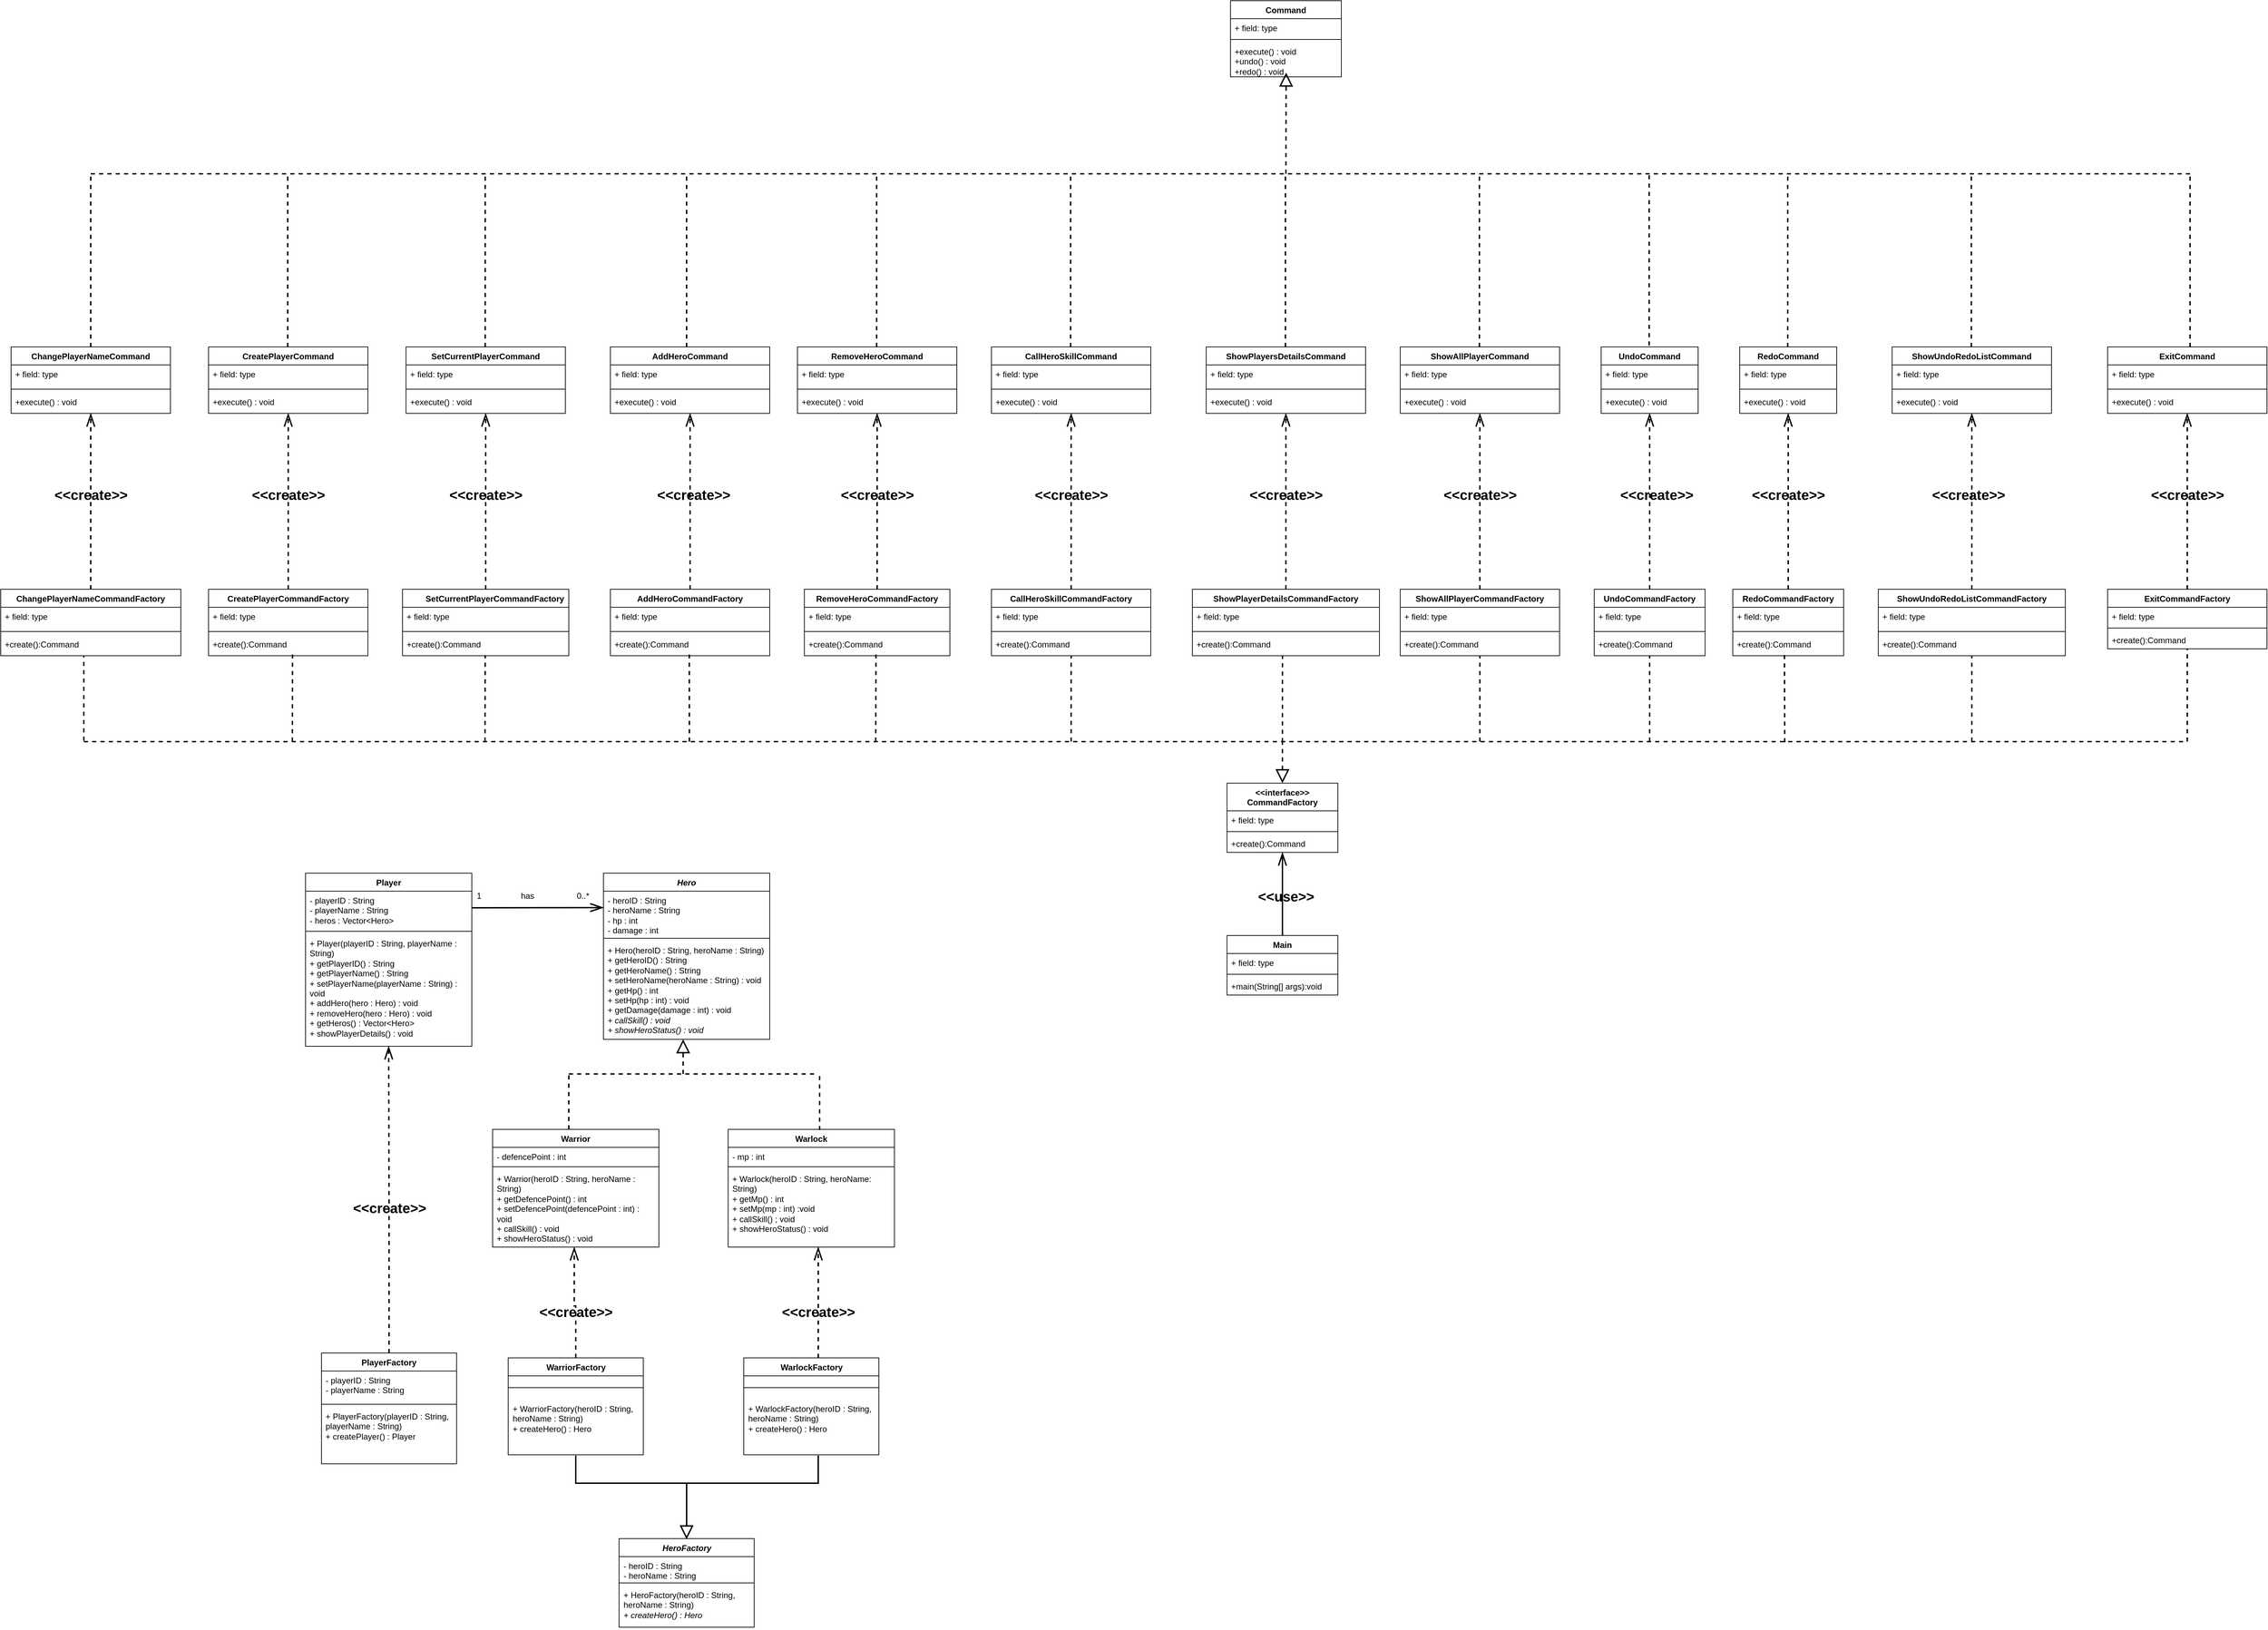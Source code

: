 <mxfile version="24.8.3">
  <diagram id="C5RBs43oDa-KdzZeNtuy" name="Page-1">
    <mxGraphModel dx="3265" dy="2007" grid="1" gridSize="10" guides="1" tooltips="1" connect="1" arrows="1" fold="1" page="1" pageScale="1" pageWidth="827" pageHeight="1169" math="0" shadow="0">
      <root>
        <mxCell id="WIyWlLk6GJQsqaUBKTNV-0" />
        <mxCell id="WIyWlLk6GJQsqaUBKTNV-1" parent="WIyWlLk6GJQsqaUBKTNV-0" />
        <mxCell id="0935TuHeCaS-1WZXopsR-0" value="Main" style="swimlane;fontStyle=1;align=center;verticalAlign=top;childLayout=stackLayout;horizontal=1;startSize=26;horizontalStack=0;resizeParent=1;resizeParentMax=0;resizeLast=0;collapsible=1;marginBottom=0;whiteSpace=wrap;html=1;" parent="WIyWlLk6GJQsqaUBKTNV-1" vertex="1">
          <mxGeometry x="-30" y="800" width="160" height="86" as="geometry" />
        </mxCell>
        <mxCell id="0935TuHeCaS-1WZXopsR-1" value="+ field: type" style="text;strokeColor=none;fillColor=none;align=left;verticalAlign=top;spacingLeft=4;spacingRight=4;overflow=hidden;rotatable=0;points=[[0,0.5],[1,0.5]];portConstraint=eastwest;whiteSpace=wrap;html=1;" parent="0935TuHeCaS-1WZXopsR-0" vertex="1">
          <mxGeometry y="26" width="160" height="26" as="geometry" />
        </mxCell>
        <mxCell id="0935TuHeCaS-1WZXopsR-2" value="" style="line;strokeWidth=1;fillColor=none;align=left;verticalAlign=middle;spacingTop=-1;spacingLeft=3;spacingRight=3;rotatable=0;labelPosition=right;points=[];portConstraint=eastwest;strokeColor=inherit;" parent="0935TuHeCaS-1WZXopsR-0" vertex="1">
          <mxGeometry y="52" width="160" height="8" as="geometry" />
        </mxCell>
        <mxCell id="0935TuHeCaS-1WZXopsR-3" value="+main(String[] args):void" style="text;strokeColor=none;fillColor=none;align=left;verticalAlign=top;spacingLeft=4;spacingRight=4;overflow=hidden;rotatable=0;points=[[0,0.5],[1,0.5]];portConstraint=eastwest;whiteSpace=wrap;html=1;" parent="0935TuHeCaS-1WZXopsR-0" vertex="1">
          <mxGeometry y="60" width="160" height="26" as="geometry" />
        </mxCell>
        <mxCell id="0935TuHeCaS-1WZXopsR-4" value="&amp;lt;&amp;lt;interface&amp;gt;&amp;gt;&lt;div&gt;CommandFactory&lt;/div&gt;" style="swimlane;fontStyle=1;align=center;verticalAlign=top;childLayout=stackLayout;horizontal=1;startSize=40;horizontalStack=0;resizeParent=1;resizeParentMax=0;resizeLast=0;collapsible=1;marginBottom=0;whiteSpace=wrap;html=1;" parent="WIyWlLk6GJQsqaUBKTNV-1" vertex="1">
          <mxGeometry x="-30" y="580" width="160" height="100" as="geometry" />
        </mxCell>
        <mxCell id="0935TuHeCaS-1WZXopsR-5" value="+ field: type" style="text;strokeColor=none;fillColor=none;align=left;verticalAlign=top;spacingLeft=4;spacingRight=4;overflow=hidden;rotatable=0;points=[[0,0.5],[1,0.5]];portConstraint=eastwest;whiteSpace=wrap;html=1;" parent="0935TuHeCaS-1WZXopsR-4" vertex="1">
          <mxGeometry y="40" width="160" height="26" as="geometry" />
        </mxCell>
        <mxCell id="0935TuHeCaS-1WZXopsR-6" value="" style="line;strokeWidth=1;fillColor=none;align=left;verticalAlign=middle;spacingTop=-1;spacingLeft=3;spacingRight=3;rotatable=0;labelPosition=right;points=[];portConstraint=eastwest;strokeColor=inherit;" parent="0935TuHeCaS-1WZXopsR-4" vertex="1">
          <mxGeometry y="66" width="160" height="8" as="geometry" />
        </mxCell>
        <mxCell id="0935TuHeCaS-1WZXopsR-7" value="+create():Command" style="text;strokeColor=none;fillColor=none;align=left;verticalAlign=top;spacingLeft=4;spacingRight=4;overflow=hidden;rotatable=0;points=[[0,0.5],[1,0.5]];portConstraint=eastwest;whiteSpace=wrap;html=1;" parent="0935TuHeCaS-1WZXopsR-4" vertex="1">
          <mxGeometry y="74" width="160" height="26" as="geometry" />
        </mxCell>
        <mxCell id="0935TuHeCaS-1WZXopsR-8" style="edgeStyle=orthogonalEdgeStyle;rounded=0;orthogonalLoop=1;jettySize=auto;html=1;exitX=0.5;exitY=0;exitDx=0;exitDy=0;entryX=0.5;entryY=1;entryDx=0;entryDy=0;entryPerimeter=0;strokeWidth=2;endArrow=openThin;endFill=0;endSize=15;" parent="WIyWlLk6GJQsqaUBKTNV-1" source="0935TuHeCaS-1WZXopsR-0" target="0935TuHeCaS-1WZXopsR-7" edge="1">
          <mxGeometry relative="1" as="geometry" />
        </mxCell>
        <mxCell id="NpN_3oIsCTOHhuz7XpSE-107" style="edgeStyle=orthogonalEdgeStyle;rounded=0;orthogonalLoop=1;jettySize=auto;html=1;exitX=0.5;exitY=0;exitDx=0;exitDy=0;strokeWidth=2;endSize=15;endArrow=openThin;endFill=0;dashed=1;" edge="1" parent="WIyWlLk6GJQsqaUBKTNV-1" source="0935TuHeCaS-1WZXopsR-9" target="NpN_3oIsCTOHhuz7XpSE-80">
          <mxGeometry relative="1" as="geometry" />
        </mxCell>
        <mxCell id="0935TuHeCaS-1WZXopsR-9" value="UndoCommandFactory" style="swimlane;fontStyle=1;align=center;verticalAlign=top;childLayout=stackLayout;horizontal=1;startSize=26;horizontalStack=0;resizeParent=1;resizeParentMax=0;resizeLast=0;collapsible=1;marginBottom=0;whiteSpace=wrap;html=1;" parent="WIyWlLk6GJQsqaUBKTNV-1" vertex="1">
          <mxGeometry x="500" y="300" width="160" height="96" as="geometry" />
        </mxCell>
        <mxCell id="0935TuHeCaS-1WZXopsR-10" value="+ field: type" style="text;strokeColor=none;fillColor=none;align=left;verticalAlign=top;spacingLeft=4;spacingRight=4;overflow=hidden;rotatable=0;points=[[0,0.5],[1,0.5]];portConstraint=eastwest;whiteSpace=wrap;html=1;" parent="0935TuHeCaS-1WZXopsR-9" vertex="1">
          <mxGeometry y="26" width="160" height="30" as="geometry" />
        </mxCell>
        <mxCell id="0935TuHeCaS-1WZXopsR-11" value="" style="line;strokeWidth=1;fillColor=none;align=left;verticalAlign=middle;spacingTop=-1;spacingLeft=3;spacingRight=3;rotatable=0;labelPosition=right;points=[];portConstraint=eastwest;strokeColor=inherit;" parent="0935TuHeCaS-1WZXopsR-9" vertex="1">
          <mxGeometry y="56" width="160" height="10" as="geometry" />
        </mxCell>
        <mxCell id="0935TuHeCaS-1WZXopsR-12" value="+create():Command" style="text;strokeColor=none;fillColor=none;align=left;verticalAlign=top;spacingLeft=4;spacingRight=4;overflow=hidden;rotatable=0;points=[[0,0.5],[1,0.5]];portConstraint=eastwest;whiteSpace=wrap;html=1;" parent="0935TuHeCaS-1WZXopsR-9" vertex="1">
          <mxGeometry y="66" width="160" height="30" as="geometry" />
        </mxCell>
        <mxCell id="NpN_3oIsCTOHhuz7XpSE-108" style="edgeStyle=orthogonalEdgeStyle;rounded=0;orthogonalLoop=1;jettySize=auto;html=1;exitX=0.5;exitY=0;exitDx=0;exitDy=0;strokeWidth=2;endSize=15;dashed=1;endArrow=openThin;endFill=0;" edge="1" parent="WIyWlLk6GJQsqaUBKTNV-1" source="0935TuHeCaS-1WZXopsR-13" target="NpN_3oIsCTOHhuz7XpSE-85">
          <mxGeometry relative="1" as="geometry" />
        </mxCell>
        <mxCell id="0935TuHeCaS-1WZXopsR-13" value="RedoCommandFactory" style="swimlane;fontStyle=1;align=center;verticalAlign=top;childLayout=stackLayout;horizontal=1;startSize=26;horizontalStack=0;resizeParent=1;resizeParentMax=0;resizeLast=0;collapsible=1;marginBottom=0;whiteSpace=wrap;html=1;" parent="WIyWlLk6GJQsqaUBKTNV-1" vertex="1">
          <mxGeometry x="700" y="300" width="160" height="96" as="geometry" />
        </mxCell>
        <mxCell id="0935TuHeCaS-1WZXopsR-14" value="+ field: type" style="text;strokeColor=none;fillColor=none;align=left;verticalAlign=top;spacingLeft=4;spacingRight=4;overflow=hidden;rotatable=0;points=[[0,0.5],[1,0.5]];portConstraint=eastwest;whiteSpace=wrap;html=1;" parent="0935TuHeCaS-1WZXopsR-13" vertex="1">
          <mxGeometry y="26" width="160" height="30" as="geometry" />
        </mxCell>
        <mxCell id="0935TuHeCaS-1WZXopsR-15" value="" style="line;strokeWidth=1;fillColor=none;align=left;verticalAlign=middle;spacingTop=-1;spacingLeft=3;spacingRight=3;rotatable=0;labelPosition=right;points=[];portConstraint=eastwest;strokeColor=inherit;" parent="0935TuHeCaS-1WZXopsR-13" vertex="1">
          <mxGeometry y="56" width="160" height="10" as="geometry" />
        </mxCell>
        <mxCell id="0935TuHeCaS-1WZXopsR-16" value="+create():Command" style="text;strokeColor=none;fillColor=none;align=left;verticalAlign=top;spacingLeft=4;spacingRight=4;overflow=hidden;rotatable=0;points=[[0,0.5],[1,0.5]];portConstraint=eastwest;whiteSpace=wrap;html=1;" parent="0935TuHeCaS-1WZXopsR-13" vertex="1">
          <mxGeometry y="66" width="160" height="30" as="geometry" />
        </mxCell>
        <mxCell id="NpN_3oIsCTOHhuz7XpSE-103" style="edgeStyle=orthogonalEdgeStyle;rounded=0;orthogonalLoop=1;jettySize=auto;html=1;exitX=0.5;exitY=0;exitDx=0;exitDy=0;strokeWidth=2;endSize=15;endArrow=openThin;endFill=0;dashed=1;" edge="1" parent="WIyWlLk6GJQsqaUBKTNV-1" source="0935TuHeCaS-1WZXopsR-17" target="NpN_3oIsCTOHhuz7XpSE-64">
          <mxGeometry relative="1" as="geometry" />
        </mxCell>
        <mxCell id="0935TuHeCaS-1WZXopsR-17" value="RemoveHeroCommandFactory" style="swimlane;fontStyle=1;align=center;verticalAlign=top;childLayout=stackLayout;horizontal=1;startSize=26;horizontalStack=0;resizeParent=1;resizeParentMax=0;resizeLast=0;collapsible=1;marginBottom=0;whiteSpace=wrap;html=1;" parent="WIyWlLk6GJQsqaUBKTNV-1" vertex="1">
          <mxGeometry x="-640" y="300" width="210" height="96" as="geometry" />
        </mxCell>
        <mxCell id="0935TuHeCaS-1WZXopsR-18" value="+ field: type" style="text;strokeColor=none;fillColor=none;align=left;verticalAlign=top;spacingLeft=4;spacingRight=4;overflow=hidden;rotatable=0;points=[[0,0.5],[1,0.5]];portConstraint=eastwest;whiteSpace=wrap;html=1;" parent="0935TuHeCaS-1WZXopsR-17" vertex="1">
          <mxGeometry y="26" width="210" height="30" as="geometry" />
        </mxCell>
        <mxCell id="0935TuHeCaS-1WZXopsR-19" value="" style="line;strokeWidth=1;fillColor=none;align=left;verticalAlign=middle;spacingTop=-1;spacingLeft=3;spacingRight=3;rotatable=0;labelPosition=right;points=[];portConstraint=eastwest;strokeColor=inherit;" parent="0935TuHeCaS-1WZXopsR-17" vertex="1">
          <mxGeometry y="56" width="210" height="10" as="geometry" />
        </mxCell>
        <mxCell id="0935TuHeCaS-1WZXopsR-20" value="+create():Command" style="text;strokeColor=none;fillColor=none;align=left;verticalAlign=top;spacingLeft=4;spacingRight=4;overflow=hidden;rotatable=0;points=[[0,0.5],[1,0.5]];portConstraint=eastwest;whiteSpace=wrap;html=1;" parent="0935TuHeCaS-1WZXopsR-17" vertex="1">
          <mxGeometry y="66" width="210" height="30" as="geometry" />
        </mxCell>
        <mxCell id="NpN_3oIsCTOHhuz7XpSE-104" style="edgeStyle=orthogonalEdgeStyle;rounded=0;orthogonalLoop=1;jettySize=auto;html=1;exitX=0.5;exitY=0;exitDx=0;exitDy=0;strokeWidth=2;endArrow=openThin;endFill=0;dashed=1;endSize=15;" edge="1" parent="WIyWlLk6GJQsqaUBKTNV-1" source="0935TuHeCaS-1WZXopsR-21" target="NpN_3oIsCTOHhuz7XpSE-68">
          <mxGeometry relative="1" as="geometry" />
        </mxCell>
        <mxCell id="0935TuHeCaS-1WZXopsR-21" value="CallHeroSkillCommandFactory" style="swimlane;fontStyle=1;align=center;verticalAlign=top;childLayout=stackLayout;horizontal=1;startSize=26;horizontalStack=0;resizeParent=1;resizeParentMax=0;resizeLast=0;collapsible=1;marginBottom=0;whiteSpace=wrap;html=1;" parent="WIyWlLk6GJQsqaUBKTNV-1" vertex="1">
          <mxGeometry x="-370" y="300" width="230" height="96" as="geometry" />
        </mxCell>
        <mxCell id="0935TuHeCaS-1WZXopsR-22" value="+ field: type" style="text;strokeColor=none;fillColor=none;align=left;verticalAlign=top;spacingLeft=4;spacingRight=4;overflow=hidden;rotatable=0;points=[[0,0.5],[1,0.5]];portConstraint=eastwest;whiteSpace=wrap;html=1;" parent="0935TuHeCaS-1WZXopsR-21" vertex="1">
          <mxGeometry y="26" width="230" height="30" as="geometry" />
        </mxCell>
        <mxCell id="0935TuHeCaS-1WZXopsR-23" value="" style="line;strokeWidth=1;fillColor=none;align=left;verticalAlign=middle;spacingTop=-1;spacingLeft=3;spacingRight=3;rotatable=0;labelPosition=right;points=[];portConstraint=eastwest;strokeColor=inherit;" parent="0935TuHeCaS-1WZXopsR-21" vertex="1">
          <mxGeometry y="56" width="230" height="10" as="geometry" />
        </mxCell>
        <mxCell id="0935TuHeCaS-1WZXopsR-24" value="+create():Command" style="text;strokeColor=none;fillColor=none;align=left;verticalAlign=top;spacingLeft=4;spacingRight=4;overflow=hidden;rotatable=0;points=[[0,0.5],[1,0.5]];portConstraint=eastwest;whiteSpace=wrap;html=1;" parent="0935TuHeCaS-1WZXopsR-21" vertex="1">
          <mxGeometry y="66" width="230" height="30" as="geometry" />
        </mxCell>
        <mxCell id="NpN_3oIsCTOHhuz7XpSE-98" style="edgeStyle=orthogonalEdgeStyle;rounded=0;orthogonalLoop=1;jettySize=auto;html=1;exitX=0.5;exitY=0;exitDx=0;exitDy=0;dashed=1;endArrow=openThin;endFill=0;strokeWidth=2;startSize=6;endSize=15;" edge="1" parent="WIyWlLk6GJQsqaUBKTNV-1" source="0935TuHeCaS-1WZXopsR-25" target="NpN_3oIsCTOHhuz7XpSE-48">
          <mxGeometry relative="1" as="geometry" />
        </mxCell>
        <mxCell id="0935TuHeCaS-1WZXopsR-25" value="ChangePlayerNameCommandFactory" style="swimlane;fontStyle=1;align=center;verticalAlign=top;childLayout=stackLayout;horizontal=1;startSize=26;horizontalStack=0;resizeParent=1;resizeParentMax=0;resizeLast=0;collapsible=1;marginBottom=0;whiteSpace=wrap;html=1;" parent="WIyWlLk6GJQsqaUBKTNV-1" vertex="1">
          <mxGeometry x="-1800" y="300" width="260" height="96" as="geometry" />
        </mxCell>
        <mxCell id="0935TuHeCaS-1WZXopsR-26" value="+ field: type" style="text;strokeColor=none;fillColor=none;align=left;verticalAlign=top;spacingLeft=4;spacingRight=4;overflow=hidden;rotatable=0;points=[[0,0.5],[1,0.5]];portConstraint=eastwest;whiteSpace=wrap;html=1;" parent="0935TuHeCaS-1WZXopsR-25" vertex="1">
          <mxGeometry y="26" width="260" height="30" as="geometry" />
        </mxCell>
        <mxCell id="0935TuHeCaS-1WZXopsR-27" value="" style="line;strokeWidth=1;fillColor=none;align=left;verticalAlign=middle;spacingTop=-1;spacingLeft=3;spacingRight=3;rotatable=0;labelPosition=right;points=[];portConstraint=eastwest;strokeColor=inherit;" parent="0935TuHeCaS-1WZXopsR-25" vertex="1">
          <mxGeometry y="56" width="260" height="10" as="geometry" />
        </mxCell>
        <mxCell id="0935TuHeCaS-1WZXopsR-28" value="+create():Command" style="text;strokeColor=none;fillColor=none;align=left;verticalAlign=top;spacingLeft=4;spacingRight=4;overflow=hidden;rotatable=0;points=[[0,0.5],[1,0.5]];portConstraint=eastwest;whiteSpace=wrap;html=1;" parent="0935TuHeCaS-1WZXopsR-25" vertex="1">
          <mxGeometry y="66" width="260" height="30" as="geometry" />
        </mxCell>
        <mxCell id="NpN_3oIsCTOHhuz7XpSE-100" style="edgeStyle=orthogonalEdgeStyle;rounded=0;orthogonalLoop=1;jettySize=auto;html=1;exitX=0.5;exitY=0;exitDx=0;exitDy=0;dashed=1;strokeWidth=2;endSize=15;endArrow=openThin;endFill=0;" edge="1" parent="WIyWlLk6GJQsqaUBKTNV-1" source="0935TuHeCaS-1WZXopsR-29" target="NpN_3oIsCTOHhuz7XpSE-52">
          <mxGeometry relative="1" as="geometry" />
        </mxCell>
        <mxCell id="0935TuHeCaS-1WZXopsR-29" value="CreatePlayerCommandFactory" style="swimlane;fontStyle=1;align=center;verticalAlign=top;childLayout=stackLayout;horizontal=1;startSize=26;horizontalStack=0;resizeParent=1;resizeParentMax=0;resizeLast=0;collapsible=1;marginBottom=0;whiteSpace=wrap;html=1;" parent="WIyWlLk6GJQsqaUBKTNV-1" vertex="1">
          <mxGeometry x="-1500" y="300" width="230" height="96" as="geometry" />
        </mxCell>
        <mxCell id="0935TuHeCaS-1WZXopsR-30" value="+ field: type" style="text;strokeColor=none;fillColor=none;align=left;verticalAlign=top;spacingLeft=4;spacingRight=4;overflow=hidden;rotatable=0;points=[[0,0.5],[1,0.5]];portConstraint=eastwest;whiteSpace=wrap;html=1;" parent="0935TuHeCaS-1WZXopsR-29" vertex="1">
          <mxGeometry y="26" width="230" height="30" as="geometry" />
        </mxCell>
        <mxCell id="0935TuHeCaS-1WZXopsR-31" value="" style="line;strokeWidth=1;fillColor=none;align=left;verticalAlign=middle;spacingTop=-1;spacingLeft=3;spacingRight=3;rotatable=0;labelPosition=right;points=[];portConstraint=eastwest;strokeColor=inherit;" parent="0935TuHeCaS-1WZXopsR-29" vertex="1">
          <mxGeometry y="56" width="230" height="10" as="geometry" />
        </mxCell>
        <mxCell id="0935TuHeCaS-1WZXopsR-32" value="+create():Command" style="text;strokeColor=none;fillColor=none;align=left;verticalAlign=top;spacingLeft=4;spacingRight=4;overflow=hidden;rotatable=0;points=[[0,0.5],[1,0.5]];portConstraint=eastwest;whiteSpace=wrap;html=1;" parent="0935TuHeCaS-1WZXopsR-29" vertex="1">
          <mxGeometry y="66" width="230" height="30" as="geometry" />
        </mxCell>
        <mxCell id="NpN_3oIsCTOHhuz7XpSE-102" style="edgeStyle=orthogonalEdgeStyle;rounded=0;orthogonalLoop=1;jettySize=auto;html=1;exitX=0.5;exitY=0;exitDx=0;exitDy=0;strokeWidth=2;endArrow=openThin;endFill=0;endSize=15;dashed=1;" edge="1" parent="WIyWlLk6GJQsqaUBKTNV-1" source="NpN_3oIsCTOHhuz7XpSE-4" target="NpN_3oIsCTOHhuz7XpSE-60">
          <mxGeometry relative="1" as="geometry" />
        </mxCell>
        <mxCell id="NpN_3oIsCTOHhuz7XpSE-4" value="AddHeroCommandFactory" style="swimlane;fontStyle=1;align=center;verticalAlign=top;childLayout=stackLayout;horizontal=1;startSize=26;horizontalStack=0;resizeParent=1;resizeParentMax=0;resizeLast=0;collapsible=1;marginBottom=0;whiteSpace=wrap;html=1;" vertex="1" parent="WIyWlLk6GJQsqaUBKTNV-1">
          <mxGeometry x="-920" y="300" width="230" height="96" as="geometry" />
        </mxCell>
        <mxCell id="NpN_3oIsCTOHhuz7XpSE-5" value="+ field: type" style="text;strokeColor=none;fillColor=none;align=left;verticalAlign=top;spacingLeft=4;spacingRight=4;overflow=hidden;rotatable=0;points=[[0,0.5],[1,0.5]];portConstraint=eastwest;whiteSpace=wrap;html=1;" vertex="1" parent="NpN_3oIsCTOHhuz7XpSE-4">
          <mxGeometry y="26" width="230" height="30" as="geometry" />
        </mxCell>
        <mxCell id="NpN_3oIsCTOHhuz7XpSE-6" value="" style="line;strokeWidth=1;fillColor=none;align=left;verticalAlign=middle;spacingTop=-1;spacingLeft=3;spacingRight=3;rotatable=0;labelPosition=right;points=[];portConstraint=eastwest;strokeColor=inherit;" vertex="1" parent="NpN_3oIsCTOHhuz7XpSE-4">
          <mxGeometry y="56" width="230" height="10" as="geometry" />
        </mxCell>
        <mxCell id="NpN_3oIsCTOHhuz7XpSE-7" value="+create():Command" style="text;strokeColor=none;fillColor=none;align=left;verticalAlign=top;spacingLeft=4;spacingRight=4;overflow=hidden;rotatable=0;points=[[0,0.5],[1,0.5]];portConstraint=eastwest;whiteSpace=wrap;html=1;" vertex="1" parent="NpN_3oIsCTOHhuz7XpSE-4">
          <mxGeometry y="66" width="230" height="30" as="geometry" />
        </mxCell>
        <mxCell id="NpN_3oIsCTOHhuz7XpSE-105" style="edgeStyle=orthogonalEdgeStyle;rounded=0;orthogonalLoop=1;jettySize=auto;html=1;exitX=0.5;exitY=0;exitDx=0;exitDy=0;dashed=1;endArrow=openThin;endFill=0;strokeWidth=2;endSize=15;" edge="1" parent="WIyWlLk6GJQsqaUBKTNV-1" source="NpN_3oIsCTOHhuz7XpSE-8" target="NpN_3oIsCTOHhuz7XpSE-72">
          <mxGeometry relative="1" as="geometry" />
        </mxCell>
        <mxCell id="NpN_3oIsCTOHhuz7XpSE-8" value="ShowPlayerDetailsCommandFactory" style="swimlane;fontStyle=1;align=center;verticalAlign=top;childLayout=stackLayout;horizontal=1;startSize=26;horizontalStack=0;resizeParent=1;resizeParentMax=0;resizeLast=0;collapsible=1;marginBottom=0;whiteSpace=wrap;html=1;" vertex="1" parent="WIyWlLk6GJQsqaUBKTNV-1">
          <mxGeometry x="-80" y="300" width="270" height="96" as="geometry" />
        </mxCell>
        <mxCell id="NpN_3oIsCTOHhuz7XpSE-9" value="+ field: type" style="text;strokeColor=none;fillColor=none;align=left;verticalAlign=top;spacingLeft=4;spacingRight=4;overflow=hidden;rotatable=0;points=[[0,0.5],[1,0.5]];portConstraint=eastwest;whiteSpace=wrap;html=1;" vertex="1" parent="NpN_3oIsCTOHhuz7XpSE-8">
          <mxGeometry y="26" width="270" height="30" as="geometry" />
        </mxCell>
        <mxCell id="NpN_3oIsCTOHhuz7XpSE-10" value="" style="line;strokeWidth=1;fillColor=none;align=left;verticalAlign=middle;spacingTop=-1;spacingLeft=3;spacingRight=3;rotatable=0;labelPosition=right;points=[];portConstraint=eastwest;strokeColor=inherit;" vertex="1" parent="NpN_3oIsCTOHhuz7XpSE-8">
          <mxGeometry y="56" width="270" height="10" as="geometry" />
        </mxCell>
        <mxCell id="NpN_3oIsCTOHhuz7XpSE-11" value="+create():Command" style="text;strokeColor=none;fillColor=none;align=left;verticalAlign=top;spacingLeft=4;spacingRight=4;overflow=hidden;rotatable=0;points=[[0,0.5],[1,0.5]];portConstraint=eastwest;whiteSpace=wrap;html=1;" vertex="1" parent="NpN_3oIsCTOHhuz7XpSE-8">
          <mxGeometry y="66" width="270" height="30" as="geometry" />
        </mxCell>
        <mxCell id="NpN_3oIsCTOHhuz7XpSE-106" style="edgeStyle=orthogonalEdgeStyle;rounded=0;orthogonalLoop=1;jettySize=auto;html=1;exitX=0.5;exitY=0;exitDx=0;exitDy=0;dashed=1;strokeWidth=2;endSize=15;endArrow=openThin;endFill=0;" edge="1" parent="WIyWlLk6GJQsqaUBKTNV-1" source="NpN_3oIsCTOHhuz7XpSE-12" target="NpN_3oIsCTOHhuz7XpSE-76">
          <mxGeometry relative="1" as="geometry" />
        </mxCell>
        <mxCell id="NpN_3oIsCTOHhuz7XpSE-12" value="ShowAllPlayerCommandFactory" style="swimlane;fontStyle=1;align=center;verticalAlign=top;childLayout=stackLayout;horizontal=1;startSize=26;horizontalStack=0;resizeParent=1;resizeParentMax=0;resizeLast=0;collapsible=1;marginBottom=0;whiteSpace=wrap;html=1;" vertex="1" parent="WIyWlLk6GJQsqaUBKTNV-1">
          <mxGeometry x="220" y="300" width="230" height="96" as="geometry" />
        </mxCell>
        <mxCell id="NpN_3oIsCTOHhuz7XpSE-13" value="+ field: type" style="text;strokeColor=none;fillColor=none;align=left;verticalAlign=top;spacingLeft=4;spacingRight=4;overflow=hidden;rotatable=0;points=[[0,0.5],[1,0.5]];portConstraint=eastwest;whiteSpace=wrap;html=1;" vertex="1" parent="NpN_3oIsCTOHhuz7XpSE-12">
          <mxGeometry y="26" width="230" height="30" as="geometry" />
        </mxCell>
        <mxCell id="NpN_3oIsCTOHhuz7XpSE-14" value="" style="line;strokeWidth=1;fillColor=none;align=left;verticalAlign=middle;spacingTop=-1;spacingLeft=3;spacingRight=3;rotatable=0;labelPosition=right;points=[];portConstraint=eastwest;strokeColor=inherit;" vertex="1" parent="NpN_3oIsCTOHhuz7XpSE-12">
          <mxGeometry y="56" width="230" height="10" as="geometry" />
        </mxCell>
        <mxCell id="NpN_3oIsCTOHhuz7XpSE-15" value="+create():Command" style="text;strokeColor=none;fillColor=none;align=left;verticalAlign=top;spacingLeft=4;spacingRight=4;overflow=hidden;rotatable=0;points=[[0,0.5],[1,0.5]];portConstraint=eastwest;whiteSpace=wrap;html=1;" vertex="1" parent="NpN_3oIsCTOHhuz7XpSE-12">
          <mxGeometry y="66" width="230" height="30" as="geometry" />
        </mxCell>
        <mxCell id="NpN_3oIsCTOHhuz7XpSE-101" style="edgeStyle=orthogonalEdgeStyle;rounded=0;orthogonalLoop=1;jettySize=auto;html=1;exitX=0.5;exitY=0;exitDx=0;exitDy=0;strokeWidth=2;dashed=1;endArrow=openThin;endFill=0;endSize=15;" edge="1" parent="WIyWlLk6GJQsqaUBKTNV-1" source="NpN_3oIsCTOHhuz7XpSE-16" target="NpN_3oIsCTOHhuz7XpSE-56">
          <mxGeometry relative="1" as="geometry" />
        </mxCell>
        <mxCell id="NpN_3oIsCTOHhuz7XpSE-16" value="&lt;span style=&quot;white-space: pre;&quot;&gt;&#x9;SetCurrent&lt;/span&gt;PlayerCommandFactory" style="swimlane;fontStyle=1;align=center;verticalAlign=top;childLayout=stackLayout;horizontal=1;startSize=26;horizontalStack=0;resizeParent=1;resizeParentMax=0;resizeLast=0;collapsible=1;marginBottom=0;whiteSpace=wrap;html=1;" vertex="1" parent="WIyWlLk6GJQsqaUBKTNV-1">
          <mxGeometry x="-1220" y="300" width="240" height="96" as="geometry" />
        </mxCell>
        <mxCell id="NpN_3oIsCTOHhuz7XpSE-17" value="+ field: type" style="text;strokeColor=none;fillColor=none;align=left;verticalAlign=top;spacingLeft=4;spacingRight=4;overflow=hidden;rotatable=0;points=[[0,0.5],[1,0.5]];portConstraint=eastwest;whiteSpace=wrap;html=1;" vertex="1" parent="NpN_3oIsCTOHhuz7XpSE-16">
          <mxGeometry y="26" width="240" height="30" as="geometry" />
        </mxCell>
        <mxCell id="NpN_3oIsCTOHhuz7XpSE-18" value="" style="line;strokeWidth=1;fillColor=none;align=left;verticalAlign=middle;spacingTop=-1;spacingLeft=3;spacingRight=3;rotatable=0;labelPosition=right;points=[];portConstraint=eastwest;strokeColor=inherit;" vertex="1" parent="NpN_3oIsCTOHhuz7XpSE-16">
          <mxGeometry y="56" width="240" height="10" as="geometry" />
        </mxCell>
        <mxCell id="NpN_3oIsCTOHhuz7XpSE-19" value="+create():Command" style="text;strokeColor=none;fillColor=none;align=left;verticalAlign=top;spacingLeft=4;spacingRight=4;overflow=hidden;rotatable=0;points=[[0,0.5],[1,0.5]];portConstraint=eastwest;whiteSpace=wrap;html=1;" vertex="1" parent="NpN_3oIsCTOHhuz7XpSE-16">
          <mxGeometry y="66" width="240" height="30" as="geometry" />
        </mxCell>
        <mxCell id="NpN_3oIsCTOHhuz7XpSE-109" style="edgeStyle=orthogonalEdgeStyle;rounded=0;orthogonalLoop=1;jettySize=auto;html=1;exitX=0.5;exitY=0;exitDx=0;exitDy=0;strokeWidth=2;endSize=15;endArrow=openThin;endFill=0;dashed=1;" edge="1" parent="WIyWlLk6GJQsqaUBKTNV-1" source="NpN_3oIsCTOHhuz7XpSE-24" target="NpN_3oIsCTOHhuz7XpSE-89">
          <mxGeometry relative="1" as="geometry" />
        </mxCell>
        <mxCell id="NpN_3oIsCTOHhuz7XpSE-24" value="ShowUndoRedoListCommandFactory" style="swimlane;fontStyle=1;align=center;verticalAlign=top;childLayout=stackLayout;horizontal=1;startSize=26;horizontalStack=0;resizeParent=1;resizeParentMax=0;resizeLast=0;collapsible=1;marginBottom=0;whiteSpace=wrap;html=1;" vertex="1" parent="WIyWlLk6GJQsqaUBKTNV-1">
          <mxGeometry x="910" y="300" width="270" height="96" as="geometry" />
        </mxCell>
        <mxCell id="NpN_3oIsCTOHhuz7XpSE-25" value="+ field: type" style="text;strokeColor=none;fillColor=none;align=left;verticalAlign=top;spacingLeft=4;spacingRight=4;overflow=hidden;rotatable=0;points=[[0,0.5],[1,0.5]];portConstraint=eastwest;whiteSpace=wrap;html=1;" vertex="1" parent="NpN_3oIsCTOHhuz7XpSE-24">
          <mxGeometry y="26" width="270" height="30" as="geometry" />
        </mxCell>
        <mxCell id="NpN_3oIsCTOHhuz7XpSE-26" value="" style="line;strokeWidth=1;fillColor=none;align=left;verticalAlign=middle;spacingTop=-1;spacingLeft=3;spacingRight=3;rotatable=0;labelPosition=right;points=[];portConstraint=eastwest;strokeColor=inherit;" vertex="1" parent="NpN_3oIsCTOHhuz7XpSE-24">
          <mxGeometry y="56" width="270" height="10" as="geometry" />
        </mxCell>
        <mxCell id="NpN_3oIsCTOHhuz7XpSE-27" value="+create():Command" style="text;strokeColor=none;fillColor=none;align=left;verticalAlign=top;spacingLeft=4;spacingRight=4;overflow=hidden;rotatable=0;points=[[0,0.5],[1,0.5]];portConstraint=eastwest;whiteSpace=wrap;html=1;" vertex="1" parent="NpN_3oIsCTOHhuz7XpSE-24">
          <mxGeometry y="66" width="270" height="30" as="geometry" />
        </mxCell>
        <mxCell id="NpN_3oIsCTOHhuz7XpSE-110" style="edgeStyle=orthogonalEdgeStyle;rounded=0;orthogonalLoop=1;jettySize=auto;html=1;exitX=0.5;exitY=0;exitDx=0;exitDy=0;strokeWidth=2;startSize=6;endArrow=openThin;endFill=0;endSize=15;dashed=1;" edge="1" parent="WIyWlLk6GJQsqaUBKTNV-1" source="NpN_3oIsCTOHhuz7XpSE-28" target="NpN_3oIsCTOHhuz7XpSE-93">
          <mxGeometry relative="1" as="geometry" />
        </mxCell>
        <mxCell id="NpN_3oIsCTOHhuz7XpSE-28" value="ExitCommandFactory" style="swimlane;fontStyle=1;align=center;verticalAlign=top;childLayout=stackLayout;horizontal=1;startSize=26;horizontalStack=0;resizeParent=1;resizeParentMax=0;resizeLast=0;collapsible=1;marginBottom=0;whiteSpace=wrap;html=1;" vertex="1" parent="WIyWlLk6GJQsqaUBKTNV-1">
          <mxGeometry x="1241" y="300" width="230" height="86" as="geometry" />
        </mxCell>
        <mxCell id="NpN_3oIsCTOHhuz7XpSE-29" value="+ field: type" style="text;strokeColor=none;fillColor=none;align=left;verticalAlign=top;spacingLeft=4;spacingRight=4;overflow=hidden;rotatable=0;points=[[0,0.5],[1,0.5]];portConstraint=eastwest;whiteSpace=wrap;html=1;" vertex="1" parent="NpN_3oIsCTOHhuz7XpSE-28">
          <mxGeometry y="26" width="230" height="26" as="geometry" />
        </mxCell>
        <mxCell id="NpN_3oIsCTOHhuz7XpSE-30" value="" style="line;strokeWidth=1;fillColor=none;align=left;verticalAlign=middle;spacingTop=-1;spacingLeft=3;spacingRight=3;rotatable=0;labelPosition=right;points=[];portConstraint=eastwest;strokeColor=inherit;" vertex="1" parent="NpN_3oIsCTOHhuz7XpSE-28">
          <mxGeometry y="52" width="230" height="8" as="geometry" />
        </mxCell>
        <mxCell id="NpN_3oIsCTOHhuz7XpSE-31" value="+create():Command" style="text;strokeColor=none;fillColor=none;align=left;verticalAlign=top;spacingLeft=4;spacingRight=4;overflow=hidden;rotatable=0;points=[[0,0.5],[1,0.5]];portConstraint=eastwest;whiteSpace=wrap;html=1;" vertex="1" parent="NpN_3oIsCTOHhuz7XpSE-28">
          <mxGeometry y="60" width="230" height="26" as="geometry" />
        </mxCell>
        <mxCell id="NpN_3oIsCTOHhuz7XpSE-33" value="" style="endArrow=none;dashed=1;html=1;rounded=0;strokeWidth=2;" edge="1" parent="WIyWlLk6GJQsqaUBKTNV-1">
          <mxGeometry width="50" height="50" relative="1" as="geometry">
            <mxPoint x="-1680" y="520" as="sourcePoint" />
            <mxPoint x="1350" y="520" as="targetPoint" />
          </mxGeometry>
        </mxCell>
        <mxCell id="NpN_3oIsCTOHhuz7XpSE-34" value="" style="endArrow=none;dashed=1;html=1;rounded=0;entryX=0.5;entryY=1.041;entryDx=0;entryDy=0;entryPerimeter=0;strokeWidth=2;" edge="1" parent="WIyWlLk6GJQsqaUBKTNV-1">
          <mxGeometry width="50" height="50" relative="1" as="geometry">
            <mxPoint x="-1680" y="518.77" as="sourcePoint" />
            <mxPoint x="-1680" y="396" as="targetPoint" />
          </mxGeometry>
        </mxCell>
        <mxCell id="NpN_3oIsCTOHhuz7XpSE-36" value="" style="endArrow=none;dashed=1;html=1;rounded=0;strokeWidth=2;" edge="1" parent="WIyWlLk6GJQsqaUBKTNV-1" target="NpN_3oIsCTOHhuz7XpSE-28">
          <mxGeometry width="50" height="50" relative="1" as="geometry">
            <mxPoint x="1356" y="520" as="sourcePoint" />
            <mxPoint x="1356" y="373" as="targetPoint" />
          </mxGeometry>
        </mxCell>
        <mxCell id="NpN_3oIsCTOHhuz7XpSE-37" value="" style="endArrow=none;dashed=1;html=1;rounded=0;exitX=0.5;exitY=0;exitDx=0;exitDy=0;startArrow=block;startFill=0;endSize=6;startSize=15;strokeWidth=2;" edge="1" parent="WIyWlLk6GJQsqaUBKTNV-1" source="0935TuHeCaS-1WZXopsR-4">
          <mxGeometry width="50" height="50" relative="1" as="geometry">
            <mxPoint x="160" y="550" as="sourcePoint" />
            <mxPoint x="50" y="520" as="targetPoint" />
          </mxGeometry>
        </mxCell>
        <mxCell id="NpN_3oIsCTOHhuz7XpSE-38" value="" style="endArrow=none;dashed=1;html=1;rounded=0;entryX=0.527;entryY=0.942;entryDx=0;entryDy=0;entryPerimeter=0;strokeWidth=2;" edge="1" parent="WIyWlLk6GJQsqaUBKTNV-1" target="0935TuHeCaS-1WZXopsR-32">
          <mxGeometry width="50" height="50" relative="1" as="geometry">
            <mxPoint x="-1379" y="520" as="sourcePoint" />
            <mxPoint x="-1330" y="450" as="targetPoint" />
          </mxGeometry>
        </mxCell>
        <mxCell id="NpN_3oIsCTOHhuz7XpSE-39" value="" style="endArrow=none;dashed=1;html=1;rounded=0;entryX=0.497;entryY=0.977;entryDx=0;entryDy=0;entryPerimeter=0;strokeWidth=2;" edge="1" parent="WIyWlLk6GJQsqaUBKTNV-1" target="NpN_3oIsCTOHhuz7XpSE-19">
          <mxGeometry width="50" height="50" relative="1" as="geometry">
            <mxPoint x="-1101" y="520" as="sourcePoint" />
            <mxPoint x="-1030" y="490" as="targetPoint" />
          </mxGeometry>
        </mxCell>
        <mxCell id="NpN_3oIsCTOHhuz7XpSE-40" value="" style="endArrow=none;dashed=1;html=1;rounded=0;entryX=0.495;entryY=0.942;entryDx=0;entryDy=0;entryPerimeter=0;strokeWidth=2;" edge="1" parent="WIyWlLk6GJQsqaUBKTNV-1" target="NpN_3oIsCTOHhuz7XpSE-7">
          <mxGeometry width="50" height="50" relative="1" as="geometry">
            <mxPoint x="-806" y="520" as="sourcePoint" />
            <mxPoint x="-770" y="430" as="targetPoint" />
          </mxGeometry>
        </mxCell>
        <mxCell id="NpN_3oIsCTOHhuz7XpSE-41" value="" style="endArrow=none;dashed=1;html=1;rounded=0;entryX=0.492;entryY=0.942;entryDx=0;entryDy=0;entryPerimeter=0;strokeWidth=2;" edge="1" parent="WIyWlLk6GJQsqaUBKTNV-1" target="0935TuHeCaS-1WZXopsR-20">
          <mxGeometry width="50" height="50" relative="1" as="geometry">
            <mxPoint x="-537" y="520" as="sourcePoint" />
            <mxPoint x="-510" y="450" as="targetPoint" />
          </mxGeometry>
        </mxCell>
        <mxCell id="NpN_3oIsCTOHhuz7XpSE-42" value="" style="endArrow=none;dashed=1;html=1;rounded=0;strokeWidth=2;" edge="1" parent="WIyWlLk6GJQsqaUBKTNV-1" target="0935TuHeCaS-1WZXopsR-21">
          <mxGeometry width="50" height="50" relative="1" as="geometry">
            <mxPoint x="-255" y="520" as="sourcePoint" />
            <mxPoint x="-262" y="390" as="targetPoint" />
          </mxGeometry>
        </mxCell>
        <mxCell id="NpN_3oIsCTOHhuz7XpSE-43" value="" style="endArrow=none;dashed=1;html=1;rounded=0;strokeWidth=2;entryX=0.878;entryY=0.977;entryDx=0;entryDy=0;entryPerimeter=0;" edge="1" parent="WIyWlLk6GJQsqaUBKTNV-1">
          <mxGeometry width="50" height="50" relative="1" as="geometry">
            <mxPoint x="50" y="520.69" as="sourcePoint" />
            <mxPoint x="50.06" y="396.0" as="targetPoint" />
          </mxGeometry>
        </mxCell>
        <mxCell id="NpN_3oIsCTOHhuz7XpSE-44" value="" style="endArrow=none;dashed=1;html=1;rounded=0;strokeWidth=2;" edge="1" parent="WIyWlLk6GJQsqaUBKTNV-1" target="NpN_3oIsCTOHhuz7XpSE-15">
          <mxGeometry width="50" height="50" relative="1" as="geometry">
            <mxPoint x="335" y="520" as="sourcePoint" />
            <mxPoint x="380" y="450" as="targetPoint" />
          </mxGeometry>
        </mxCell>
        <mxCell id="NpN_3oIsCTOHhuz7XpSE-45" value="" style="endArrow=none;dashed=1;html=1;rounded=0;strokeWidth=2;" edge="1" parent="WIyWlLk6GJQsqaUBKTNV-1" target="0935TuHeCaS-1WZXopsR-12">
          <mxGeometry width="50" height="50" relative="1" as="geometry">
            <mxPoint x="580" y="520" as="sourcePoint" />
            <mxPoint x="630" y="450" as="targetPoint" />
          </mxGeometry>
        </mxCell>
        <mxCell id="NpN_3oIsCTOHhuz7XpSE-46" value="" style="endArrow=none;dashed=1;html=1;rounded=0;entryX=0.541;entryY=0.907;entryDx=0;entryDy=0;entryPerimeter=0;strokeWidth=2;" edge="1" parent="WIyWlLk6GJQsqaUBKTNV-1">
          <mxGeometry width="50" height="50" relative="1" as="geometry">
            <mxPoint x="775" y="521" as="sourcePoint" />
            <mxPoint x="774.56" y="394.21" as="targetPoint" />
          </mxGeometry>
        </mxCell>
        <mxCell id="NpN_3oIsCTOHhuz7XpSE-47" value="" style="endArrow=none;dashed=1;html=1;rounded=0;strokeWidth=2;" edge="1" parent="WIyWlLk6GJQsqaUBKTNV-1" target="NpN_3oIsCTOHhuz7XpSE-27">
          <mxGeometry width="50" height="50" relative="1" as="geometry">
            <mxPoint x="1045" y="520" as="sourcePoint" />
            <mxPoint x="1040" y="400" as="targetPoint" />
          </mxGeometry>
        </mxCell>
        <mxCell id="NpN_3oIsCTOHhuz7XpSE-48" value="ChangePlayerNameCommand" style="swimlane;fontStyle=1;align=center;verticalAlign=top;childLayout=stackLayout;horizontal=1;startSize=26;horizontalStack=0;resizeParent=1;resizeParentMax=0;resizeLast=0;collapsible=1;marginBottom=0;whiteSpace=wrap;html=1;" vertex="1" parent="WIyWlLk6GJQsqaUBKTNV-1">
          <mxGeometry x="-1785" y="-50" width="230" height="96" as="geometry" />
        </mxCell>
        <mxCell id="NpN_3oIsCTOHhuz7XpSE-49" value="+ field: type" style="text;strokeColor=none;fillColor=none;align=left;verticalAlign=top;spacingLeft=4;spacingRight=4;overflow=hidden;rotatable=0;points=[[0,0.5],[1,0.5]];portConstraint=eastwest;whiteSpace=wrap;html=1;" vertex="1" parent="NpN_3oIsCTOHhuz7XpSE-48">
          <mxGeometry y="26" width="230" height="30" as="geometry" />
        </mxCell>
        <mxCell id="NpN_3oIsCTOHhuz7XpSE-50" value="" style="line;strokeWidth=1;fillColor=none;align=left;verticalAlign=middle;spacingTop=-1;spacingLeft=3;spacingRight=3;rotatable=0;labelPosition=right;points=[];portConstraint=eastwest;strokeColor=inherit;" vertex="1" parent="NpN_3oIsCTOHhuz7XpSE-48">
          <mxGeometry y="56" width="230" height="10" as="geometry" />
        </mxCell>
        <mxCell id="NpN_3oIsCTOHhuz7XpSE-51" value="+execute() : void" style="text;strokeColor=none;fillColor=none;align=left;verticalAlign=top;spacingLeft=4;spacingRight=4;overflow=hidden;rotatable=0;points=[[0,0.5],[1,0.5]];portConstraint=eastwest;whiteSpace=wrap;html=1;" vertex="1" parent="NpN_3oIsCTOHhuz7XpSE-48">
          <mxGeometry y="66" width="230" height="30" as="geometry" />
        </mxCell>
        <mxCell id="NpN_3oIsCTOHhuz7XpSE-52" value="CreatePlayerCommand" style="swimlane;fontStyle=1;align=center;verticalAlign=top;childLayout=stackLayout;horizontal=1;startSize=26;horizontalStack=0;resizeParent=1;resizeParentMax=0;resizeLast=0;collapsible=1;marginBottom=0;whiteSpace=wrap;html=1;" vertex="1" parent="WIyWlLk6GJQsqaUBKTNV-1">
          <mxGeometry x="-1500" y="-50" width="230" height="96" as="geometry" />
        </mxCell>
        <mxCell id="NpN_3oIsCTOHhuz7XpSE-53" value="+ field: type" style="text;strokeColor=none;fillColor=none;align=left;verticalAlign=top;spacingLeft=4;spacingRight=4;overflow=hidden;rotatable=0;points=[[0,0.5],[1,0.5]];portConstraint=eastwest;whiteSpace=wrap;html=1;" vertex="1" parent="NpN_3oIsCTOHhuz7XpSE-52">
          <mxGeometry y="26" width="230" height="30" as="geometry" />
        </mxCell>
        <mxCell id="NpN_3oIsCTOHhuz7XpSE-54" value="" style="line;strokeWidth=1;fillColor=none;align=left;verticalAlign=middle;spacingTop=-1;spacingLeft=3;spacingRight=3;rotatable=0;labelPosition=right;points=[];portConstraint=eastwest;strokeColor=inherit;" vertex="1" parent="NpN_3oIsCTOHhuz7XpSE-52">
          <mxGeometry y="56" width="230" height="10" as="geometry" />
        </mxCell>
        <mxCell id="NpN_3oIsCTOHhuz7XpSE-55" value="+execute() : void" style="text;strokeColor=none;fillColor=none;align=left;verticalAlign=top;spacingLeft=4;spacingRight=4;overflow=hidden;rotatable=0;points=[[0,0.5],[1,0.5]];portConstraint=eastwest;whiteSpace=wrap;html=1;" vertex="1" parent="NpN_3oIsCTOHhuz7XpSE-52">
          <mxGeometry y="66" width="230" height="30" as="geometry" />
        </mxCell>
        <mxCell id="NpN_3oIsCTOHhuz7XpSE-56" value="SetCurrentPlayerCommand" style="swimlane;fontStyle=1;align=center;verticalAlign=top;childLayout=stackLayout;horizontal=1;startSize=26;horizontalStack=0;resizeParent=1;resizeParentMax=0;resizeLast=0;collapsible=1;marginBottom=0;whiteSpace=wrap;html=1;" vertex="1" parent="WIyWlLk6GJQsqaUBKTNV-1">
          <mxGeometry x="-1215" y="-50" width="230" height="96" as="geometry" />
        </mxCell>
        <mxCell id="NpN_3oIsCTOHhuz7XpSE-57" value="+ field: type" style="text;strokeColor=none;fillColor=none;align=left;verticalAlign=top;spacingLeft=4;spacingRight=4;overflow=hidden;rotatable=0;points=[[0,0.5],[1,0.5]];portConstraint=eastwest;whiteSpace=wrap;html=1;" vertex="1" parent="NpN_3oIsCTOHhuz7XpSE-56">
          <mxGeometry y="26" width="230" height="30" as="geometry" />
        </mxCell>
        <mxCell id="NpN_3oIsCTOHhuz7XpSE-58" value="" style="line;strokeWidth=1;fillColor=none;align=left;verticalAlign=middle;spacingTop=-1;spacingLeft=3;spacingRight=3;rotatable=0;labelPosition=right;points=[];portConstraint=eastwest;strokeColor=inherit;" vertex="1" parent="NpN_3oIsCTOHhuz7XpSE-56">
          <mxGeometry y="56" width="230" height="10" as="geometry" />
        </mxCell>
        <mxCell id="NpN_3oIsCTOHhuz7XpSE-59" value="+execute() : void" style="text;strokeColor=none;fillColor=none;align=left;verticalAlign=top;spacingLeft=4;spacingRight=4;overflow=hidden;rotatable=0;points=[[0,0.5],[1,0.5]];portConstraint=eastwest;whiteSpace=wrap;html=1;" vertex="1" parent="NpN_3oIsCTOHhuz7XpSE-56">
          <mxGeometry y="66" width="230" height="30" as="geometry" />
        </mxCell>
        <mxCell id="NpN_3oIsCTOHhuz7XpSE-60" value="AddHeroCommand" style="swimlane;fontStyle=1;align=center;verticalAlign=top;childLayout=stackLayout;horizontal=1;startSize=26;horizontalStack=0;resizeParent=1;resizeParentMax=0;resizeLast=0;collapsible=1;marginBottom=0;whiteSpace=wrap;html=1;" vertex="1" parent="WIyWlLk6GJQsqaUBKTNV-1">
          <mxGeometry x="-920" y="-50" width="230" height="96" as="geometry" />
        </mxCell>
        <mxCell id="NpN_3oIsCTOHhuz7XpSE-61" value="+ field: type" style="text;strokeColor=none;fillColor=none;align=left;verticalAlign=top;spacingLeft=4;spacingRight=4;overflow=hidden;rotatable=0;points=[[0,0.5],[1,0.5]];portConstraint=eastwest;whiteSpace=wrap;html=1;" vertex="1" parent="NpN_3oIsCTOHhuz7XpSE-60">
          <mxGeometry y="26" width="230" height="30" as="geometry" />
        </mxCell>
        <mxCell id="NpN_3oIsCTOHhuz7XpSE-62" value="" style="line;strokeWidth=1;fillColor=none;align=left;verticalAlign=middle;spacingTop=-1;spacingLeft=3;spacingRight=3;rotatable=0;labelPosition=right;points=[];portConstraint=eastwest;strokeColor=inherit;" vertex="1" parent="NpN_3oIsCTOHhuz7XpSE-60">
          <mxGeometry y="56" width="230" height="10" as="geometry" />
        </mxCell>
        <mxCell id="NpN_3oIsCTOHhuz7XpSE-63" value="+execute() : void" style="text;strokeColor=none;fillColor=none;align=left;verticalAlign=top;spacingLeft=4;spacingRight=4;overflow=hidden;rotatable=0;points=[[0,0.5],[1,0.5]];portConstraint=eastwest;whiteSpace=wrap;html=1;" vertex="1" parent="NpN_3oIsCTOHhuz7XpSE-60">
          <mxGeometry y="66" width="230" height="30" as="geometry" />
        </mxCell>
        <mxCell id="NpN_3oIsCTOHhuz7XpSE-64" value="RemoveHeroCommand" style="swimlane;fontStyle=1;align=center;verticalAlign=top;childLayout=stackLayout;horizontal=1;startSize=26;horizontalStack=0;resizeParent=1;resizeParentMax=0;resizeLast=0;collapsible=1;marginBottom=0;whiteSpace=wrap;html=1;" vertex="1" parent="WIyWlLk6GJQsqaUBKTNV-1">
          <mxGeometry x="-650" y="-50" width="230" height="96" as="geometry" />
        </mxCell>
        <mxCell id="NpN_3oIsCTOHhuz7XpSE-65" value="+ field: type" style="text;strokeColor=none;fillColor=none;align=left;verticalAlign=top;spacingLeft=4;spacingRight=4;overflow=hidden;rotatable=0;points=[[0,0.5],[1,0.5]];portConstraint=eastwest;whiteSpace=wrap;html=1;" vertex="1" parent="NpN_3oIsCTOHhuz7XpSE-64">
          <mxGeometry y="26" width="230" height="30" as="geometry" />
        </mxCell>
        <mxCell id="NpN_3oIsCTOHhuz7XpSE-66" value="" style="line;strokeWidth=1;fillColor=none;align=left;verticalAlign=middle;spacingTop=-1;spacingLeft=3;spacingRight=3;rotatable=0;labelPosition=right;points=[];portConstraint=eastwest;strokeColor=inherit;" vertex="1" parent="NpN_3oIsCTOHhuz7XpSE-64">
          <mxGeometry y="56" width="230" height="10" as="geometry" />
        </mxCell>
        <mxCell id="NpN_3oIsCTOHhuz7XpSE-67" value="+execute() : void" style="text;strokeColor=none;fillColor=none;align=left;verticalAlign=top;spacingLeft=4;spacingRight=4;overflow=hidden;rotatable=0;points=[[0,0.5],[1,0.5]];portConstraint=eastwest;whiteSpace=wrap;html=1;" vertex="1" parent="NpN_3oIsCTOHhuz7XpSE-64">
          <mxGeometry y="66" width="230" height="30" as="geometry" />
        </mxCell>
        <mxCell id="NpN_3oIsCTOHhuz7XpSE-68" value="CallHeroSkillCommand" style="swimlane;fontStyle=1;align=center;verticalAlign=top;childLayout=stackLayout;horizontal=1;startSize=26;horizontalStack=0;resizeParent=1;resizeParentMax=0;resizeLast=0;collapsible=1;marginBottom=0;whiteSpace=wrap;html=1;" vertex="1" parent="WIyWlLk6GJQsqaUBKTNV-1">
          <mxGeometry x="-370" y="-50" width="230" height="96" as="geometry" />
        </mxCell>
        <mxCell id="NpN_3oIsCTOHhuz7XpSE-69" value="+ field: type" style="text;strokeColor=none;fillColor=none;align=left;verticalAlign=top;spacingLeft=4;spacingRight=4;overflow=hidden;rotatable=0;points=[[0,0.5],[1,0.5]];portConstraint=eastwest;whiteSpace=wrap;html=1;" vertex="1" parent="NpN_3oIsCTOHhuz7XpSE-68">
          <mxGeometry y="26" width="230" height="30" as="geometry" />
        </mxCell>
        <mxCell id="NpN_3oIsCTOHhuz7XpSE-70" value="" style="line;strokeWidth=1;fillColor=none;align=left;verticalAlign=middle;spacingTop=-1;spacingLeft=3;spacingRight=3;rotatable=0;labelPosition=right;points=[];portConstraint=eastwest;strokeColor=inherit;" vertex="1" parent="NpN_3oIsCTOHhuz7XpSE-68">
          <mxGeometry y="56" width="230" height="10" as="geometry" />
        </mxCell>
        <mxCell id="NpN_3oIsCTOHhuz7XpSE-71" value="+execute() : void" style="text;strokeColor=none;fillColor=none;align=left;verticalAlign=top;spacingLeft=4;spacingRight=4;overflow=hidden;rotatable=0;points=[[0,0.5],[1,0.5]];portConstraint=eastwest;whiteSpace=wrap;html=1;" vertex="1" parent="NpN_3oIsCTOHhuz7XpSE-68">
          <mxGeometry y="66" width="230" height="30" as="geometry" />
        </mxCell>
        <mxCell id="NpN_3oIsCTOHhuz7XpSE-72" value="ShowPlayersDetailsCommand" style="swimlane;fontStyle=1;align=center;verticalAlign=top;childLayout=stackLayout;horizontal=1;startSize=26;horizontalStack=0;resizeParent=1;resizeParentMax=0;resizeLast=0;collapsible=1;marginBottom=0;whiteSpace=wrap;html=1;" vertex="1" parent="WIyWlLk6GJQsqaUBKTNV-1">
          <mxGeometry x="-60" y="-50" width="230" height="96" as="geometry" />
        </mxCell>
        <mxCell id="NpN_3oIsCTOHhuz7XpSE-73" value="+ field: type" style="text;strokeColor=none;fillColor=none;align=left;verticalAlign=top;spacingLeft=4;spacingRight=4;overflow=hidden;rotatable=0;points=[[0,0.5],[1,0.5]];portConstraint=eastwest;whiteSpace=wrap;html=1;" vertex="1" parent="NpN_3oIsCTOHhuz7XpSE-72">
          <mxGeometry y="26" width="230" height="30" as="geometry" />
        </mxCell>
        <mxCell id="NpN_3oIsCTOHhuz7XpSE-74" value="" style="line;strokeWidth=1;fillColor=none;align=left;verticalAlign=middle;spacingTop=-1;spacingLeft=3;spacingRight=3;rotatable=0;labelPosition=right;points=[];portConstraint=eastwest;strokeColor=inherit;" vertex="1" parent="NpN_3oIsCTOHhuz7XpSE-72">
          <mxGeometry y="56" width="230" height="10" as="geometry" />
        </mxCell>
        <mxCell id="NpN_3oIsCTOHhuz7XpSE-75" value="+execute() : void" style="text;strokeColor=none;fillColor=none;align=left;verticalAlign=top;spacingLeft=4;spacingRight=4;overflow=hidden;rotatable=0;points=[[0,0.5],[1,0.5]];portConstraint=eastwest;whiteSpace=wrap;html=1;" vertex="1" parent="NpN_3oIsCTOHhuz7XpSE-72">
          <mxGeometry y="66" width="230" height="30" as="geometry" />
        </mxCell>
        <mxCell id="NpN_3oIsCTOHhuz7XpSE-76" value="ShowAllPlayerCommand" style="swimlane;fontStyle=1;align=center;verticalAlign=top;childLayout=stackLayout;horizontal=1;startSize=26;horizontalStack=0;resizeParent=1;resizeParentMax=0;resizeLast=0;collapsible=1;marginBottom=0;whiteSpace=wrap;html=1;" vertex="1" parent="WIyWlLk6GJQsqaUBKTNV-1">
          <mxGeometry x="220" y="-50" width="230" height="96" as="geometry" />
        </mxCell>
        <mxCell id="NpN_3oIsCTOHhuz7XpSE-77" value="+ field: type" style="text;strokeColor=none;fillColor=none;align=left;verticalAlign=top;spacingLeft=4;spacingRight=4;overflow=hidden;rotatable=0;points=[[0,0.5],[1,0.5]];portConstraint=eastwest;whiteSpace=wrap;html=1;" vertex="1" parent="NpN_3oIsCTOHhuz7XpSE-76">
          <mxGeometry y="26" width="230" height="30" as="geometry" />
        </mxCell>
        <mxCell id="NpN_3oIsCTOHhuz7XpSE-78" value="" style="line;strokeWidth=1;fillColor=none;align=left;verticalAlign=middle;spacingTop=-1;spacingLeft=3;spacingRight=3;rotatable=0;labelPosition=right;points=[];portConstraint=eastwest;strokeColor=inherit;" vertex="1" parent="NpN_3oIsCTOHhuz7XpSE-76">
          <mxGeometry y="56" width="230" height="10" as="geometry" />
        </mxCell>
        <mxCell id="NpN_3oIsCTOHhuz7XpSE-79" value="+execute() : void" style="text;strokeColor=none;fillColor=none;align=left;verticalAlign=top;spacingLeft=4;spacingRight=4;overflow=hidden;rotatable=0;points=[[0,0.5],[1,0.5]];portConstraint=eastwest;whiteSpace=wrap;html=1;" vertex="1" parent="NpN_3oIsCTOHhuz7XpSE-76">
          <mxGeometry y="66" width="230" height="30" as="geometry" />
        </mxCell>
        <mxCell id="NpN_3oIsCTOHhuz7XpSE-80" value="UndoCommand" style="swimlane;fontStyle=1;align=center;verticalAlign=top;childLayout=stackLayout;horizontal=1;startSize=26;horizontalStack=0;resizeParent=1;resizeParentMax=0;resizeLast=0;collapsible=1;marginBottom=0;whiteSpace=wrap;html=1;" vertex="1" parent="WIyWlLk6GJQsqaUBKTNV-1">
          <mxGeometry x="510" y="-50" width="140" height="96" as="geometry" />
        </mxCell>
        <mxCell id="NpN_3oIsCTOHhuz7XpSE-81" value="+ field: type" style="text;strokeColor=none;fillColor=none;align=left;verticalAlign=top;spacingLeft=4;spacingRight=4;overflow=hidden;rotatable=0;points=[[0,0.5],[1,0.5]];portConstraint=eastwest;whiteSpace=wrap;html=1;" vertex="1" parent="NpN_3oIsCTOHhuz7XpSE-80">
          <mxGeometry y="26" width="140" height="30" as="geometry" />
        </mxCell>
        <mxCell id="NpN_3oIsCTOHhuz7XpSE-82" value="" style="line;strokeWidth=1;fillColor=none;align=left;verticalAlign=middle;spacingTop=-1;spacingLeft=3;spacingRight=3;rotatable=0;labelPosition=right;points=[];portConstraint=eastwest;strokeColor=inherit;" vertex="1" parent="NpN_3oIsCTOHhuz7XpSE-80">
          <mxGeometry y="56" width="140" height="10" as="geometry" />
        </mxCell>
        <mxCell id="NpN_3oIsCTOHhuz7XpSE-83" value="+execute() : void" style="text;strokeColor=none;fillColor=none;align=left;verticalAlign=top;spacingLeft=4;spacingRight=4;overflow=hidden;rotatable=0;points=[[0,0.5],[1,0.5]];portConstraint=eastwest;whiteSpace=wrap;html=1;" vertex="1" parent="NpN_3oIsCTOHhuz7XpSE-80">
          <mxGeometry y="66" width="140" height="30" as="geometry" />
        </mxCell>
        <mxCell id="NpN_3oIsCTOHhuz7XpSE-85" value="RedoCommand" style="swimlane;fontStyle=1;align=center;verticalAlign=top;childLayout=stackLayout;horizontal=1;startSize=26;horizontalStack=0;resizeParent=1;resizeParentMax=0;resizeLast=0;collapsible=1;marginBottom=0;whiteSpace=wrap;html=1;" vertex="1" parent="WIyWlLk6GJQsqaUBKTNV-1">
          <mxGeometry x="710" y="-50" width="140" height="96" as="geometry" />
        </mxCell>
        <mxCell id="NpN_3oIsCTOHhuz7XpSE-86" value="+ field: type" style="text;strokeColor=none;fillColor=none;align=left;verticalAlign=top;spacingLeft=4;spacingRight=4;overflow=hidden;rotatable=0;points=[[0,0.5],[1,0.5]];portConstraint=eastwest;whiteSpace=wrap;html=1;" vertex="1" parent="NpN_3oIsCTOHhuz7XpSE-85">
          <mxGeometry y="26" width="140" height="30" as="geometry" />
        </mxCell>
        <mxCell id="NpN_3oIsCTOHhuz7XpSE-87" value="" style="line;strokeWidth=1;fillColor=none;align=left;verticalAlign=middle;spacingTop=-1;spacingLeft=3;spacingRight=3;rotatable=0;labelPosition=right;points=[];portConstraint=eastwest;strokeColor=inherit;" vertex="1" parent="NpN_3oIsCTOHhuz7XpSE-85">
          <mxGeometry y="56" width="140" height="10" as="geometry" />
        </mxCell>
        <mxCell id="NpN_3oIsCTOHhuz7XpSE-88" value="+execute() : void" style="text;strokeColor=none;fillColor=none;align=left;verticalAlign=top;spacingLeft=4;spacingRight=4;overflow=hidden;rotatable=0;points=[[0,0.5],[1,0.5]];portConstraint=eastwest;whiteSpace=wrap;html=1;" vertex="1" parent="NpN_3oIsCTOHhuz7XpSE-85">
          <mxGeometry y="66" width="140" height="30" as="geometry" />
        </mxCell>
        <mxCell id="NpN_3oIsCTOHhuz7XpSE-89" value="ShowUndoRedoListCommand" style="swimlane;fontStyle=1;align=center;verticalAlign=top;childLayout=stackLayout;horizontal=1;startSize=26;horizontalStack=0;resizeParent=1;resizeParentMax=0;resizeLast=0;collapsible=1;marginBottom=0;whiteSpace=wrap;html=1;" vertex="1" parent="WIyWlLk6GJQsqaUBKTNV-1">
          <mxGeometry x="930" y="-50" width="230" height="96" as="geometry" />
        </mxCell>
        <mxCell id="NpN_3oIsCTOHhuz7XpSE-90" value="+ field: type" style="text;strokeColor=none;fillColor=none;align=left;verticalAlign=top;spacingLeft=4;spacingRight=4;overflow=hidden;rotatable=0;points=[[0,0.5],[1,0.5]];portConstraint=eastwest;whiteSpace=wrap;html=1;" vertex="1" parent="NpN_3oIsCTOHhuz7XpSE-89">
          <mxGeometry y="26" width="230" height="30" as="geometry" />
        </mxCell>
        <mxCell id="NpN_3oIsCTOHhuz7XpSE-91" value="" style="line;strokeWidth=1;fillColor=none;align=left;verticalAlign=middle;spacingTop=-1;spacingLeft=3;spacingRight=3;rotatable=0;labelPosition=right;points=[];portConstraint=eastwest;strokeColor=inherit;" vertex="1" parent="NpN_3oIsCTOHhuz7XpSE-89">
          <mxGeometry y="56" width="230" height="10" as="geometry" />
        </mxCell>
        <mxCell id="NpN_3oIsCTOHhuz7XpSE-92" value="+execute() : void" style="text;strokeColor=none;fillColor=none;align=left;verticalAlign=top;spacingLeft=4;spacingRight=4;overflow=hidden;rotatable=0;points=[[0,0.5],[1,0.5]];portConstraint=eastwest;whiteSpace=wrap;html=1;" vertex="1" parent="NpN_3oIsCTOHhuz7XpSE-89">
          <mxGeometry y="66" width="230" height="30" as="geometry" />
        </mxCell>
        <mxCell id="NpN_3oIsCTOHhuz7XpSE-93" value="ExitCommand" style="swimlane;fontStyle=1;align=center;verticalAlign=top;childLayout=stackLayout;horizontal=1;startSize=26;horizontalStack=0;resizeParent=1;resizeParentMax=0;resizeLast=0;collapsible=1;marginBottom=0;whiteSpace=wrap;html=1;" vertex="1" parent="WIyWlLk6GJQsqaUBKTNV-1">
          <mxGeometry x="1241" y="-50" width="230" height="96" as="geometry" />
        </mxCell>
        <mxCell id="NpN_3oIsCTOHhuz7XpSE-94" value="+ field: type" style="text;strokeColor=none;fillColor=none;align=left;verticalAlign=top;spacingLeft=4;spacingRight=4;overflow=hidden;rotatable=0;points=[[0,0.5],[1,0.5]];portConstraint=eastwest;whiteSpace=wrap;html=1;" vertex="1" parent="NpN_3oIsCTOHhuz7XpSE-93">
          <mxGeometry y="26" width="230" height="30" as="geometry" />
        </mxCell>
        <mxCell id="NpN_3oIsCTOHhuz7XpSE-95" value="" style="line;strokeWidth=1;fillColor=none;align=left;verticalAlign=middle;spacingTop=-1;spacingLeft=3;spacingRight=3;rotatable=0;labelPosition=right;points=[];portConstraint=eastwest;strokeColor=inherit;" vertex="1" parent="NpN_3oIsCTOHhuz7XpSE-93">
          <mxGeometry y="56" width="230" height="10" as="geometry" />
        </mxCell>
        <mxCell id="NpN_3oIsCTOHhuz7XpSE-96" value="+execute() : void" style="text;strokeColor=none;fillColor=none;align=left;verticalAlign=top;spacingLeft=4;spacingRight=4;overflow=hidden;rotatable=0;points=[[0,0.5],[1,0.5]];portConstraint=eastwest;whiteSpace=wrap;html=1;" vertex="1" parent="NpN_3oIsCTOHhuz7XpSE-93">
          <mxGeometry y="66" width="230" height="30" as="geometry" />
        </mxCell>
        <mxCell id="NpN_3oIsCTOHhuz7XpSE-114" value="&amp;lt;&amp;lt;create&amp;gt;&amp;gt;" style="text;align=center;fontStyle=1;verticalAlign=middle;spacingLeft=3;spacingRight=3;strokeColor=none;rotatable=0;points=[[0,0.5],[1,0.5]];portConstraint=eastwest;html=1;fontSize=20;" vertex="1" parent="WIyWlLk6GJQsqaUBKTNV-1">
          <mxGeometry x="-1710" y="150" width="80" height="26" as="geometry" />
        </mxCell>
        <mxCell id="NpN_3oIsCTOHhuz7XpSE-116" value="&amp;lt;&amp;lt;create&amp;gt;&amp;gt;" style="text;align=center;fontStyle=1;verticalAlign=middle;spacingLeft=3;spacingRight=3;strokeColor=none;rotatable=0;points=[[0,0.5],[1,0.5]];portConstraint=eastwest;html=1;fontSize=20;" vertex="1" parent="WIyWlLk6GJQsqaUBKTNV-1">
          <mxGeometry x="-1425" y="150" width="80" height="26" as="geometry" />
        </mxCell>
        <mxCell id="NpN_3oIsCTOHhuz7XpSE-117" value="&amp;lt;&amp;lt;create&amp;gt;&amp;gt;" style="text;align=center;fontStyle=1;verticalAlign=middle;spacingLeft=3;spacingRight=3;strokeColor=none;rotatable=0;points=[[0,0.5],[1,0.5]];portConstraint=eastwest;html=1;fontSize=20;" vertex="1" parent="WIyWlLk6GJQsqaUBKTNV-1">
          <mxGeometry x="-1140" y="150" width="80" height="26" as="geometry" />
        </mxCell>
        <mxCell id="NpN_3oIsCTOHhuz7XpSE-118" value="&amp;lt;&amp;lt;create&amp;gt;&amp;gt;" style="text;align=center;fontStyle=1;verticalAlign=middle;spacingLeft=3;spacingRight=3;strokeColor=none;rotatable=0;points=[[0,0.5],[1,0.5]];portConstraint=eastwest;html=1;fontSize=20;" vertex="1" parent="WIyWlLk6GJQsqaUBKTNV-1">
          <mxGeometry x="-840" y="150" width="80" height="26" as="geometry" />
        </mxCell>
        <mxCell id="NpN_3oIsCTOHhuz7XpSE-119" value="&amp;lt;&amp;lt;create&amp;gt;&amp;gt;" style="text;align=center;fontStyle=1;verticalAlign=middle;spacingLeft=3;spacingRight=3;strokeColor=none;rotatable=0;points=[[0,0.5],[1,0.5]];portConstraint=eastwest;html=1;fontSize=20;" vertex="1" parent="WIyWlLk6GJQsqaUBKTNV-1">
          <mxGeometry x="-575" y="150" width="80" height="26" as="geometry" />
        </mxCell>
        <mxCell id="NpN_3oIsCTOHhuz7XpSE-122" value="&amp;lt;&amp;lt;create&amp;gt;&amp;gt;" style="text;align=center;fontStyle=1;verticalAlign=middle;spacingLeft=3;spacingRight=3;strokeColor=none;rotatable=0;points=[[0,0.5],[1,0.5]];portConstraint=eastwest;html=1;fontSize=20;" vertex="1" parent="WIyWlLk6GJQsqaUBKTNV-1">
          <mxGeometry x="-295" y="150" width="80" height="26" as="geometry" />
        </mxCell>
        <mxCell id="NpN_3oIsCTOHhuz7XpSE-123" value="&amp;lt;&amp;lt;create&amp;gt;&amp;gt;" style="text;align=center;fontStyle=1;verticalAlign=middle;spacingLeft=3;spacingRight=3;strokeColor=none;rotatable=0;points=[[0,0.5],[1,0.5]];portConstraint=eastwest;html=1;fontSize=20;" vertex="1" parent="WIyWlLk6GJQsqaUBKTNV-1">
          <mxGeometry x="15" y="150" width="80" height="26" as="geometry" />
        </mxCell>
        <mxCell id="NpN_3oIsCTOHhuz7XpSE-124" value="&amp;lt;&amp;lt;create&amp;gt;&amp;gt;" style="text;align=center;fontStyle=1;verticalAlign=middle;spacingLeft=3;spacingRight=3;strokeColor=none;rotatable=0;points=[[0,0.5],[1,0.5]];portConstraint=eastwest;html=1;fontSize=20;" vertex="1" parent="WIyWlLk6GJQsqaUBKTNV-1">
          <mxGeometry x="295" y="150" width="80" height="26" as="geometry" />
        </mxCell>
        <mxCell id="NpN_3oIsCTOHhuz7XpSE-125" value="&amp;lt;&amp;lt;create&amp;gt;&amp;gt;" style="text;align=center;fontStyle=1;verticalAlign=middle;spacingLeft=3;spacingRight=3;strokeColor=none;rotatable=0;points=[[0,0.5],[1,0.5]];portConstraint=eastwest;html=1;fontSize=20;" vertex="1" parent="WIyWlLk6GJQsqaUBKTNV-1">
          <mxGeometry x="550" y="150" width="80" height="26" as="geometry" />
        </mxCell>
        <mxCell id="NpN_3oIsCTOHhuz7XpSE-126" value="&amp;lt;&amp;lt;create&amp;gt;&amp;gt;" style="text;align=center;fontStyle=1;verticalAlign=middle;spacingLeft=3;spacingRight=3;strokeColor=none;rotatable=0;points=[[0,0.5],[1,0.5]];portConstraint=eastwest;html=1;fontSize=20;" vertex="1" parent="WIyWlLk6GJQsqaUBKTNV-1">
          <mxGeometry x="740" y="150" width="80" height="26" as="geometry" />
        </mxCell>
        <mxCell id="NpN_3oIsCTOHhuz7XpSE-127" value="&amp;lt;&amp;lt;create&amp;gt;&amp;gt;" style="text;align=center;fontStyle=1;verticalAlign=middle;spacingLeft=3;spacingRight=3;strokeColor=none;rotatable=0;points=[[0,0.5],[1,0.5]];portConstraint=eastwest;html=1;fontSize=20;" vertex="1" parent="WIyWlLk6GJQsqaUBKTNV-1">
          <mxGeometry x="1000" y="150" width="80" height="26" as="geometry" />
        </mxCell>
        <mxCell id="NpN_3oIsCTOHhuz7XpSE-129" value="&amp;lt;&amp;lt;create&amp;gt;&amp;gt;" style="text;align=center;fontStyle=1;verticalAlign=middle;spacingLeft=3;spacingRight=3;strokeColor=none;rotatable=0;points=[[0,0.5],[1,0.5]];portConstraint=eastwest;html=1;fontSize=20;" vertex="1" parent="WIyWlLk6GJQsqaUBKTNV-1">
          <mxGeometry x="1316" y="150" width="80" height="26" as="geometry" />
        </mxCell>
        <mxCell id="NpN_3oIsCTOHhuz7XpSE-130" value="&amp;lt;&amp;lt;use&amp;gt;&amp;gt;" style="text;align=center;fontStyle=1;verticalAlign=middle;spacingLeft=3;spacingRight=3;strokeColor=none;rotatable=0;points=[[0,0.5],[1,0.5]];portConstraint=eastwest;html=1;fontSize=20;" vertex="1" parent="WIyWlLk6GJQsqaUBKTNV-1">
          <mxGeometry x="15" y="730" width="80" height="26" as="geometry" />
        </mxCell>
        <mxCell id="NpN_3oIsCTOHhuz7XpSE-131" value="Command" style="swimlane;fontStyle=1;align=center;verticalAlign=top;childLayout=stackLayout;horizontal=1;startSize=26;horizontalStack=0;resizeParent=1;resizeParentMax=0;resizeLast=0;collapsible=1;marginBottom=0;whiteSpace=wrap;html=1;" vertex="1" parent="WIyWlLk6GJQsqaUBKTNV-1">
          <mxGeometry x="-25" y="-550" width="160" height="110" as="geometry" />
        </mxCell>
        <mxCell id="NpN_3oIsCTOHhuz7XpSE-132" value="+ field: type" style="text;strokeColor=none;fillColor=none;align=left;verticalAlign=top;spacingLeft=4;spacingRight=4;overflow=hidden;rotatable=0;points=[[0,0.5],[1,0.5]];portConstraint=eastwest;whiteSpace=wrap;html=1;" vertex="1" parent="NpN_3oIsCTOHhuz7XpSE-131">
          <mxGeometry y="26" width="160" height="26" as="geometry" />
        </mxCell>
        <mxCell id="NpN_3oIsCTOHhuz7XpSE-133" value="" style="line;strokeWidth=1;fillColor=none;align=left;verticalAlign=middle;spacingTop=-1;spacingLeft=3;spacingRight=3;rotatable=0;labelPosition=right;points=[];portConstraint=eastwest;strokeColor=inherit;" vertex="1" parent="NpN_3oIsCTOHhuz7XpSE-131">
          <mxGeometry y="52" width="160" height="8" as="geometry" />
        </mxCell>
        <mxCell id="NpN_3oIsCTOHhuz7XpSE-134" value="+execute() : void&lt;div&gt;+undo() : void&lt;/div&gt;&lt;div&gt;+redo() : void&lt;/div&gt;" style="text;strokeColor=none;fillColor=none;align=left;verticalAlign=top;spacingLeft=4;spacingRight=4;overflow=hidden;rotatable=0;points=[[0,0.5],[1,0.5]];portConstraint=eastwest;whiteSpace=wrap;html=1;" vertex="1" parent="NpN_3oIsCTOHhuz7XpSE-131">
          <mxGeometry y="60" width="160" height="50" as="geometry" />
        </mxCell>
        <mxCell id="NpN_3oIsCTOHhuz7XpSE-135" value="" style="endArrow=none;dashed=1;html=1;rounded=0;strokeWidth=2;" edge="1" parent="WIyWlLk6GJQsqaUBKTNV-1">
          <mxGeometry width="50" height="50" relative="1" as="geometry">
            <mxPoint x="-1670" y="-300" as="sourcePoint" />
            <mxPoint x="1360" y="-300" as="targetPoint" />
          </mxGeometry>
        </mxCell>
        <mxCell id="NpN_3oIsCTOHhuz7XpSE-136" value="" style="endArrow=block;dashed=1;html=1;rounded=0;strokeWidth=2;endFill=0;endSize=15;entryX=0.502;entryY=0.879;entryDx=0;entryDy=0;entryPerimeter=0;" edge="1" parent="WIyWlLk6GJQsqaUBKTNV-1" target="NpN_3oIsCTOHhuz7XpSE-134">
          <mxGeometry width="50" height="50" relative="1" as="geometry">
            <mxPoint x="55" y="-300" as="sourcePoint" />
            <mxPoint x="60" y="-500" as="targetPoint" />
          </mxGeometry>
        </mxCell>
        <mxCell id="NpN_3oIsCTOHhuz7XpSE-137" value="" style="endArrow=none;dashed=1;html=1;rounded=0;exitX=0.5;exitY=0;exitDx=0;exitDy=0;strokeWidth=2;" edge="1" parent="WIyWlLk6GJQsqaUBKTNV-1" source="NpN_3oIsCTOHhuz7XpSE-48">
          <mxGeometry width="50" height="50" relative="1" as="geometry">
            <mxPoint x="-1610" y="20" as="sourcePoint" />
            <mxPoint x="-1670" y="-300" as="targetPoint" />
          </mxGeometry>
        </mxCell>
        <mxCell id="NpN_3oIsCTOHhuz7XpSE-138" value="" style="endArrow=none;dashed=1;html=1;rounded=0;exitX=0.5;exitY=0;exitDx=0;exitDy=0;strokeWidth=2;" edge="1" parent="WIyWlLk6GJQsqaUBKTNV-1">
          <mxGeometry width="50" height="50" relative="1" as="geometry">
            <mxPoint x="-1385.71" y="-50" as="sourcePoint" />
            <mxPoint x="-1385.71" y="-300" as="targetPoint" />
          </mxGeometry>
        </mxCell>
        <mxCell id="NpN_3oIsCTOHhuz7XpSE-139" value="" style="endArrow=none;dashed=1;html=1;rounded=0;exitX=0.5;exitY=0;exitDx=0;exitDy=0;strokeWidth=2;" edge="1" parent="WIyWlLk6GJQsqaUBKTNV-1">
          <mxGeometry width="50" height="50" relative="1" as="geometry">
            <mxPoint x="-1100.71" y="-50" as="sourcePoint" />
            <mxPoint x="-1100.71" y="-300" as="targetPoint" />
          </mxGeometry>
        </mxCell>
        <mxCell id="NpN_3oIsCTOHhuz7XpSE-140" value="" style="endArrow=none;dashed=1;html=1;rounded=0;exitX=0.5;exitY=0;exitDx=0;exitDy=0;strokeWidth=2;" edge="1" parent="WIyWlLk6GJQsqaUBKTNV-1">
          <mxGeometry width="50" height="50" relative="1" as="geometry">
            <mxPoint x="-810" y="-50" as="sourcePoint" />
            <mxPoint x="-810" y="-300" as="targetPoint" />
          </mxGeometry>
        </mxCell>
        <mxCell id="NpN_3oIsCTOHhuz7XpSE-141" value="" style="endArrow=none;dashed=1;html=1;rounded=0;exitX=0.5;exitY=0;exitDx=0;exitDy=0;strokeWidth=2;" edge="1" parent="WIyWlLk6GJQsqaUBKTNV-1">
          <mxGeometry width="50" height="50" relative="1" as="geometry">
            <mxPoint x="-535.71" y="-50" as="sourcePoint" />
            <mxPoint x="-535.71" y="-300" as="targetPoint" />
          </mxGeometry>
        </mxCell>
        <mxCell id="NpN_3oIsCTOHhuz7XpSE-142" value="" style="endArrow=none;dashed=1;html=1;rounded=0;exitX=0.5;exitY=0;exitDx=0;exitDy=0;strokeWidth=2;" edge="1" parent="WIyWlLk6GJQsqaUBKTNV-1">
          <mxGeometry width="50" height="50" relative="1" as="geometry">
            <mxPoint x="-255.71" y="-50" as="sourcePoint" />
            <mxPoint x="-255.71" y="-300" as="targetPoint" />
          </mxGeometry>
        </mxCell>
        <mxCell id="NpN_3oIsCTOHhuz7XpSE-143" value="" style="endArrow=none;dashed=1;html=1;rounded=0;exitX=0.5;exitY=0;exitDx=0;exitDy=0;strokeWidth=2;" edge="1" parent="WIyWlLk6GJQsqaUBKTNV-1">
          <mxGeometry width="50" height="50" relative="1" as="geometry">
            <mxPoint x="54.29" y="-50" as="sourcePoint" />
            <mxPoint x="54.29" y="-300" as="targetPoint" />
          </mxGeometry>
        </mxCell>
        <mxCell id="NpN_3oIsCTOHhuz7XpSE-144" value="" style="endArrow=none;dashed=1;html=1;rounded=0;exitX=0.5;exitY=0;exitDx=0;exitDy=0;strokeWidth=2;" edge="1" parent="WIyWlLk6GJQsqaUBKTNV-1">
          <mxGeometry width="50" height="50" relative="1" as="geometry">
            <mxPoint x="334.29" y="-50" as="sourcePoint" />
            <mxPoint x="334.29" y="-300" as="targetPoint" />
          </mxGeometry>
        </mxCell>
        <mxCell id="NpN_3oIsCTOHhuz7XpSE-145" value="" style="endArrow=none;dashed=1;html=1;rounded=0;exitX=0.5;exitY=0;exitDx=0;exitDy=0;strokeWidth=2;" edge="1" parent="WIyWlLk6GJQsqaUBKTNV-1">
          <mxGeometry width="50" height="50" relative="1" as="geometry">
            <mxPoint x="579.29" y="-52" as="sourcePoint" />
            <mxPoint x="579.29" y="-302" as="targetPoint" />
          </mxGeometry>
        </mxCell>
        <mxCell id="NpN_3oIsCTOHhuz7XpSE-146" value="" style="endArrow=none;dashed=1;html=1;rounded=0;exitX=0.5;exitY=0;exitDx=0;exitDy=0;strokeWidth=2;" edge="1" parent="WIyWlLk6GJQsqaUBKTNV-1">
          <mxGeometry width="50" height="50" relative="1" as="geometry">
            <mxPoint x="779.29" y="-50" as="sourcePoint" />
            <mxPoint x="779.29" y="-300" as="targetPoint" />
          </mxGeometry>
        </mxCell>
        <mxCell id="NpN_3oIsCTOHhuz7XpSE-147" value="" style="endArrow=none;dashed=1;html=1;rounded=0;exitX=0.5;exitY=0;exitDx=0;exitDy=0;strokeWidth=2;" edge="1" parent="WIyWlLk6GJQsqaUBKTNV-1">
          <mxGeometry width="50" height="50" relative="1" as="geometry">
            <mxPoint x="1044.29" y="-50" as="sourcePoint" />
            <mxPoint x="1044.29" y="-300" as="targetPoint" />
          </mxGeometry>
        </mxCell>
        <mxCell id="NpN_3oIsCTOHhuz7XpSE-148" value="" style="endArrow=none;dashed=1;html=1;rounded=0;exitX=0.5;exitY=0;exitDx=0;exitDy=0;strokeWidth=2;" edge="1" parent="WIyWlLk6GJQsqaUBKTNV-1">
          <mxGeometry width="50" height="50" relative="1" as="geometry">
            <mxPoint x="1360" y="-50" as="sourcePoint" />
            <mxPoint x="1360" y="-300" as="targetPoint" />
          </mxGeometry>
        </mxCell>
        <mxCell id="NpN_3oIsCTOHhuz7XpSE-149" value="&lt;i&gt;Hero&lt;/i&gt;" style="swimlane;fontStyle=1;align=center;verticalAlign=top;childLayout=stackLayout;horizontal=1;startSize=26;horizontalStack=0;resizeParent=1;resizeParentMax=0;resizeLast=0;collapsible=1;marginBottom=0;whiteSpace=wrap;html=1;" vertex="1" parent="WIyWlLk6GJQsqaUBKTNV-1">
          <mxGeometry x="-930" y="710" width="240" height="240" as="geometry" />
        </mxCell>
        <mxCell id="NpN_3oIsCTOHhuz7XpSE-150" value="- heroID : String&lt;div&gt;- heroName : String&lt;/div&gt;&lt;div&gt;- hp : int&lt;/div&gt;&lt;div&gt;- damage : int&lt;/div&gt;" style="text;strokeColor=none;fillColor=none;align=left;verticalAlign=top;spacingLeft=4;spacingRight=4;overflow=hidden;rotatable=0;points=[[0,0.5],[1,0.5]];portConstraint=eastwest;whiteSpace=wrap;html=1;" vertex="1" parent="NpN_3oIsCTOHhuz7XpSE-149">
          <mxGeometry y="26" width="240" height="64" as="geometry" />
        </mxCell>
        <mxCell id="NpN_3oIsCTOHhuz7XpSE-151" value="" style="line;strokeWidth=1;fillColor=none;align=left;verticalAlign=middle;spacingTop=-1;spacingLeft=3;spacingRight=3;rotatable=0;labelPosition=right;points=[];portConstraint=eastwest;strokeColor=inherit;" vertex="1" parent="NpN_3oIsCTOHhuz7XpSE-149">
          <mxGeometry y="90" width="240" height="8" as="geometry" />
        </mxCell>
        <mxCell id="NpN_3oIsCTOHhuz7XpSE-152" value="+ Hero(heroID : String, heroName : String)&lt;div&gt;+ getHeroID() : String&lt;/div&gt;&lt;div&gt;+ getHeroName() : String&lt;/div&gt;&lt;div&gt;+ setHeroName(heroName : String) : void&lt;/div&gt;&lt;div&gt;+ getHp() : int&lt;/div&gt;&lt;div&gt;+ setHp(hp : int) : void&lt;/div&gt;&lt;div&gt;+ getDamage(damage : int) : void&lt;/div&gt;&lt;div&gt;&lt;i&gt;+ callSkill() : void&lt;/i&gt;&lt;/div&gt;&lt;div&gt;&lt;i&gt;+ showHeroStatus() : void&lt;/i&gt;&lt;/div&gt;" style="text;strokeColor=none;fillColor=none;align=left;verticalAlign=top;spacingLeft=4;spacingRight=4;overflow=hidden;rotatable=0;points=[[0,0.5],[1,0.5]];portConstraint=eastwest;whiteSpace=wrap;html=1;" vertex="1" parent="NpN_3oIsCTOHhuz7XpSE-149">
          <mxGeometry y="98" width="240" height="142" as="geometry" />
        </mxCell>
        <mxCell id="NpN_3oIsCTOHhuz7XpSE-153" value="Player" style="swimlane;fontStyle=1;align=center;verticalAlign=top;childLayout=stackLayout;horizontal=1;startSize=26;horizontalStack=0;resizeParent=1;resizeParentMax=0;resizeLast=0;collapsible=1;marginBottom=0;whiteSpace=wrap;html=1;" vertex="1" parent="WIyWlLk6GJQsqaUBKTNV-1">
          <mxGeometry x="-1360" y="710" width="240" height="250" as="geometry" />
        </mxCell>
        <mxCell id="NpN_3oIsCTOHhuz7XpSE-154" value="- playerID : String&lt;div&gt;- playerName : String&lt;/div&gt;&lt;div&gt;- heros : Vector&amp;lt;Hero&amp;gt;&lt;/div&gt;" style="text;strokeColor=none;fillColor=none;align=left;verticalAlign=top;spacingLeft=4;spacingRight=4;overflow=hidden;rotatable=0;points=[[0,0.5],[1,0.5]];portConstraint=eastwest;whiteSpace=wrap;html=1;" vertex="1" parent="NpN_3oIsCTOHhuz7XpSE-153">
          <mxGeometry y="26" width="240" height="54" as="geometry" />
        </mxCell>
        <mxCell id="NpN_3oIsCTOHhuz7XpSE-155" value="" style="line;strokeWidth=1;fillColor=none;align=left;verticalAlign=middle;spacingTop=-1;spacingLeft=3;spacingRight=3;rotatable=0;labelPosition=right;points=[];portConstraint=eastwest;strokeColor=inherit;" vertex="1" parent="NpN_3oIsCTOHhuz7XpSE-153">
          <mxGeometry y="80" width="240" height="8" as="geometry" />
        </mxCell>
        <mxCell id="NpN_3oIsCTOHhuz7XpSE-156" value="+ Player(playerID : String, playerName : String)&lt;div&gt;+ getPlayerID() : String&lt;/div&gt;&lt;div&gt;+ getPlayerName() : String&lt;/div&gt;&lt;div&gt;+ setPlayerName(playerName : String) : void&lt;/div&gt;&lt;div&gt;+ addHero(hero : Hero) : void&lt;/div&gt;&lt;div&gt;+ removeHero(hero : Hero) : void&lt;/div&gt;&lt;div&gt;+ getHeros() : Vector&amp;lt;Hero&amp;gt;&lt;/div&gt;&lt;div&gt;+ showPlayerDetails() : void&lt;/div&gt;" style="text;strokeColor=none;fillColor=none;align=left;verticalAlign=top;spacingLeft=4;spacingRight=4;overflow=hidden;rotatable=0;points=[[0,0.5],[1,0.5]];portConstraint=eastwest;whiteSpace=wrap;html=1;" vertex="1" parent="NpN_3oIsCTOHhuz7XpSE-153">
          <mxGeometry y="88" width="240" height="162" as="geometry" />
        </mxCell>
        <mxCell id="NpN_3oIsCTOHhuz7XpSE-158" value="Warrior" style="swimlane;fontStyle=1;align=center;verticalAlign=top;childLayout=stackLayout;horizontal=1;startSize=26;horizontalStack=0;resizeParent=1;resizeParentMax=0;resizeLast=0;collapsible=1;marginBottom=0;whiteSpace=wrap;html=1;" vertex="1" parent="WIyWlLk6GJQsqaUBKTNV-1">
          <mxGeometry x="-1090" y="1080" width="240" height="170" as="geometry" />
        </mxCell>
        <mxCell id="NpN_3oIsCTOHhuz7XpSE-159" value="- defencePoint : int" style="text;strokeColor=none;fillColor=none;align=left;verticalAlign=top;spacingLeft=4;spacingRight=4;overflow=hidden;rotatable=0;points=[[0,0.5],[1,0.5]];portConstraint=eastwest;whiteSpace=wrap;html=1;" vertex="1" parent="NpN_3oIsCTOHhuz7XpSE-158">
          <mxGeometry y="26" width="240" height="24" as="geometry" />
        </mxCell>
        <mxCell id="NpN_3oIsCTOHhuz7XpSE-160" value="" style="line;strokeWidth=1;fillColor=none;align=left;verticalAlign=middle;spacingTop=-1;spacingLeft=3;spacingRight=3;rotatable=0;labelPosition=right;points=[];portConstraint=eastwest;strokeColor=inherit;" vertex="1" parent="NpN_3oIsCTOHhuz7XpSE-158">
          <mxGeometry y="50" width="240" height="8" as="geometry" />
        </mxCell>
        <mxCell id="NpN_3oIsCTOHhuz7XpSE-161" value="+ Warrior(heroID : String, heroName : String)&lt;div&gt;+ getDefencePoint() : int&lt;/div&gt;&lt;div&gt;+ setDefencePoint(defencePoint : int) : void&lt;/div&gt;&lt;div&gt;+ callSkill() : void&lt;/div&gt;&lt;div&gt;+ showHeroStatus() : void&lt;/div&gt;" style="text;strokeColor=none;fillColor=none;align=left;verticalAlign=top;spacingLeft=4;spacingRight=4;overflow=hidden;rotatable=0;points=[[0,0.5],[1,0.5]];portConstraint=eastwest;whiteSpace=wrap;html=1;" vertex="1" parent="NpN_3oIsCTOHhuz7XpSE-158">
          <mxGeometry y="58" width="240" height="112" as="geometry" />
        </mxCell>
        <mxCell id="NpN_3oIsCTOHhuz7XpSE-162" value="Warlock" style="swimlane;fontStyle=1;align=center;verticalAlign=top;childLayout=stackLayout;horizontal=1;startSize=26;horizontalStack=0;resizeParent=1;resizeParentMax=0;resizeLast=0;collapsible=1;marginBottom=0;whiteSpace=wrap;html=1;" vertex="1" parent="WIyWlLk6GJQsqaUBKTNV-1">
          <mxGeometry x="-750" y="1080" width="240" height="170" as="geometry" />
        </mxCell>
        <mxCell id="NpN_3oIsCTOHhuz7XpSE-163" value="- mp : int" style="text;strokeColor=none;fillColor=none;align=left;verticalAlign=top;spacingLeft=4;spacingRight=4;overflow=hidden;rotatable=0;points=[[0,0.5],[1,0.5]];portConstraint=eastwest;whiteSpace=wrap;html=1;" vertex="1" parent="NpN_3oIsCTOHhuz7XpSE-162">
          <mxGeometry y="26" width="240" height="24" as="geometry" />
        </mxCell>
        <mxCell id="NpN_3oIsCTOHhuz7XpSE-164" value="" style="line;strokeWidth=1;fillColor=none;align=left;verticalAlign=middle;spacingTop=-1;spacingLeft=3;spacingRight=3;rotatable=0;labelPosition=right;points=[];portConstraint=eastwest;strokeColor=inherit;" vertex="1" parent="NpN_3oIsCTOHhuz7XpSE-162">
          <mxGeometry y="50" width="240" height="8" as="geometry" />
        </mxCell>
        <mxCell id="NpN_3oIsCTOHhuz7XpSE-165" value="+ Warlock(heroID : String, heroName: String)&lt;div&gt;+ getMp() : int&lt;/div&gt;&lt;div&gt;+ setMp(mp : int) :void&lt;/div&gt;&lt;div&gt;+ callSkill() ; void&lt;/div&gt;&lt;div&gt;+ showHeroStatus() : void&lt;/div&gt;" style="text;strokeColor=none;fillColor=none;align=left;verticalAlign=top;spacingLeft=4;spacingRight=4;overflow=hidden;rotatable=0;points=[[0,0.5],[1,0.5]];portConstraint=eastwest;whiteSpace=wrap;html=1;" vertex="1" parent="NpN_3oIsCTOHhuz7XpSE-162">
          <mxGeometry y="58" width="240" height="112" as="geometry" />
        </mxCell>
        <mxCell id="NpN_3oIsCTOHhuz7XpSE-166" value="" style="endArrow=none;dashed=1;html=1;rounded=0;strokeWidth=2;" edge="1" parent="WIyWlLk6GJQsqaUBKTNV-1">
          <mxGeometry width="50" height="50" relative="1" as="geometry">
            <mxPoint x="-980" y="1080" as="sourcePoint" />
            <mxPoint x="-980" y="1000" as="targetPoint" />
          </mxGeometry>
        </mxCell>
        <mxCell id="NpN_3oIsCTOHhuz7XpSE-167" value="" style="endArrow=none;dashed=1;html=1;rounded=0;exitX=0.55;exitY=0.006;exitDx=0;exitDy=0;exitPerimeter=0;strokeWidth=2;" edge="1" parent="WIyWlLk6GJQsqaUBKTNV-1" source="NpN_3oIsCTOHhuz7XpSE-162">
          <mxGeometry width="50" height="50" relative="1" as="geometry">
            <mxPoint x="-625" y="1070" as="sourcePoint" />
            <mxPoint x="-618" y="1000" as="targetPoint" />
          </mxGeometry>
        </mxCell>
        <mxCell id="NpN_3oIsCTOHhuz7XpSE-169" value="" style="endArrow=none;dashed=1;html=1;rounded=0;strokeWidth=2;" edge="1" parent="WIyWlLk6GJQsqaUBKTNV-1">
          <mxGeometry width="50" height="50" relative="1" as="geometry">
            <mxPoint x="-980" y="1000" as="sourcePoint" />
            <mxPoint x="-620" y="1000" as="targetPoint" />
          </mxGeometry>
        </mxCell>
        <mxCell id="NpN_3oIsCTOHhuz7XpSE-170" value="" style="endArrow=block;dashed=1;html=1;rounded=0;strokeWidth=2;endFill=0;endSize=15;" edge="1" parent="WIyWlLk6GJQsqaUBKTNV-1">
          <mxGeometry width="50" height="50" relative="1" as="geometry">
            <mxPoint x="-815" y="1000" as="sourcePoint" />
            <mxPoint x="-815" y="950" as="targetPoint" />
          </mxGeometry>
        </mxCell>
        <mxCell id="NpN_3oIsCTOHhuz7XpSE-171" value="" style="endArrow=openThin;html=1;rounded=0;entryX=0;entryY=0.371;entryDx=0;entryDy=0;entryPerimeter=0;endFill=0;startSize=6;endSize=15;strokeWidth=2;" edge="1" parent="WIyWlLk6GJQsqaUBKTNV-1" target="NpN_3oIsCTOHhuz7XpSE-150">
          <mxGeometry width="50" height="50" relative="1" as="geometry">
            <mxPoint x="-1120" y="760" as="sourcePoint" />
            <mxPoint x="-910" y="760" as="targetPoint" />
          </mxGeometry>
        </mxCell>
        <mxCell id="NpN_3oIsCTOHhuz7XpSE-199" style="edgeStyle=orthogonalEdgeStyle;rounded=0;orthogonalLoop=1;jettySize=auto;html=1;exitX=0.5;exitY=0;exitDx=0;exitDy=0;strokeWidth=2;endArrow=openThin;endFill=0;endSize=15;dashed=1;" edge="1" parent="WIyWlLk6GJQsqaUBKTNV-1" source="NpN_3oIsCTOHhuz7XpSE-172" target="NpN_3oIsCTOHhuz7XpSE-153">
          <mxGeometry relative="1" as="geometry" />
        </mxCell>
        <mxCell id="NpN_3oIsCTOHhuz7XpSE-172" value="PlayerFactory" style="swimlane;fontStyle=1;align=center;verticalAlign=top;childLayout=stackLayout;horizontal=1;startSize=26;horizontalStack=0;resizeParent=1;resizeParentMax=0;resizeLast=0;collapsible=1;marginBottom=0;whiteSpace=wrap;html=1;" vertex="1" parent="WIyWlLk6GJQsqaUBKTNV-1">
          <mxGeometry x="-1337" y="1403" width="195" height="160" as="geometry" />
        </mxCell>
        <mxCell id="NpN_3oIsCTOHhuz7XpSE-173" value="- playerID : String&lt;div&gt;- playerName : String&lt;/div&gt;" style="text;strokeColor=none;fillColor=none;align=left;verticalAlign=top;spacingLeft=4;spacingRight=4;overflow=hidden;rotatable=0;points=[[0,0.5],[1,0.5]];portConstraint=eastwest;whiteSpace=wrap;html=1;" vertex="1" parent="NpN_3oIsCTOHhuz7XpSE-172">
          <mxGeometry y="26" width="195" height="44" as="geometry" />
        </mxCell>
        <mxCell id="NpN_3oIsCTOHhuz7XpSE-174" value="" style="line;strokeWidth=1;fillColor=none;align=left;verticalAlign=middle;spacingTop=-1;spacingLeft=3;spacingRight=3;rotatable=0;labelPosition=right;points=[];portConstraint=eastwest;strokeColor=inherit;" vertex="1" parent="NpN_3oIsCTOHhuz7XpSE-172">
          <mxGeometry y="70" width="195" height="8" as="geometry" />
        </mxCell>
        <mxCell id="NpN_3oIsCTOHhuz7XpSE-175" value="&lt;div&gt;+ PlayerFactory(playerID : String, playerName : String)&lt;/div&gt;+ createPlayer() : Player" style="text;strokeColor=none;fillColor=none;align=left;verticalAlign=top;spacingLeft=4;spacingRight=4;overflow=hidden;rotatable=0;points=[[0,0.5],[1,0.5]];portConstraint=eastwest;whiteSpace=wrap;html=1;" vertex="1" parent="NpN_3oIsCTOHhuz7XpSE-172">
          <mxGeometry y="78" width="195" height="82" as="geometry" />
        </mxCell>
        <mxCell id="NpN_3oIsCTOHhuz7XpSE-176" value="&lt;i&gt;HeroFactory&lt;/i&gt;" style="swimlane;fontStyle=1;align=center;verticalAlign=top;childLayout=stackLayout;horizontal=1;startSize=26;horizontalStack=0;resizeParent=1;resizeParentMax=0;resizeLast=0;collapsible=1;marginBottom=0;whiteSpace=wrap;html=1;" vertex="1" parent="WIyWlLk6GJQsqaUBKTNV-1">
          <mxGeometry x="-907.5" y="1671" width="195" height="128" as="geometry" />
        </mxCell>
        <mxCell id="NpN_3oIsCTOHhuz7XpSE-177" value="- heroID : String&lt;div&gt;- heroName : String&lt;/div&gt;" style="text;strokeColor=none;fillColor=none;align=left;verticalAlign=top;spacingLeft=4;spacingRight=4;overflow=hidden;rotatable=0;points=[[0,0.5],[1,0.5]];portConstraint=eastwest;whiteSpace=wrap;html=1;" vertex="1" parent="NpN_3oIsCTOHhuz7XpSE-176">
          <mxGeometry y="26" width="195" height="34" as="geometry" />
        </mxCell>
        <mxCell id="NpN_3oIsCTOHhuz7XpSE-178" value="" style="line;strokeWidth=1;fillColor=none;align=left;verticalAlign=middle;spacingTop=-1;spacingLeft=3;spacingRight=3;rotatable=0;labelPosition=right;points=[];portConstraint=eastwest;strokeColor=inherit;" vertex="1" parent="NpN_3oIsCTOHhuz7XpSE-176">
          <mxGeometry y="60" width="195" height="8" as="geometry" />
        </mxCell>
        <mxCell id="NpN_3oIsCTOHhuz7XpSE-179" value="&lt;div&gt;+ HeroFactory(heroID : String, heroName : String)&lt;/div&gt;&lt;i&gt;+ createHero() : Hero&lt;/i&gt;" style="text;strokeColor=none;fillColor=none;align=left;verticalAlign=top;spacingLeft=4;spacingRight=4;overflow=hidden;rotatable=0;points=[[0,0.5],[1,0.5]];portConstraint=eastwest;whiteSpace=wrap;html=1;" vertex="1" parent="NpN_3oIsCTOHhuz7XpSE-176">
          <mxGeometry y="68" width="195" height="60" as="geometry" />
        </mxCell>
        <mxCell id="NpN_3oIsCTOHhuz7XpSE-180" value="WarriorFactory" style="swimlane;fontStyle=1;align=center;verticalAlign=top;childLayout=stackLayout;horizontal=1;startSize=26;horizontalStack=0;resizeParent=1;resizeParentMax=0;resizeLast=0;collapsible=1;marginBottom=0;whiteSpace=wrap;html=1;" vertex="1" parent="WIyWlLk6GJQsqaUBKTNV-1">
          <mxGeometry x="-1067.5" y="1410" width="195" height="140" as="geometry" />
        </mxCell>
        <mxCell id="NpN_3oIsCTOHhuz7XpSE-182" value="" style="line;strokeWidth=1;fillColor=none;align=left;verticalAlign=middle;spacingTop=-1;spacingLeft=3;spacingRight=3;rotatable=0;labelPosition=right;points=[];portConstraint=eastwest;strokeColor=inherit;" vertex="1" parent="NpN_3oIsCTOHhuz7XpSE-180">
          <mxGeometry y="26" width="195" height="34" as="geometry" />
        </mxCell>
        <mxCell id="NpN_3oIsCTOHhuz7XpSE-183" value="+ WarriorFactory(heroID : String,&lt;div&gt;heroName : String)&lt;/div&gt;&lt;div&gt;+ createHero() : Hero&lt;/div&gt;" style="text;strokeColor=none;fillColor=none;align=left;verticalAlign=top;spacingLeft=4;spacingRight=4;overflow=hidden;rotatable=0;points=[[0,0.5],[1,0.5]];portConstraint=eastwest;whiteSpace=wrap;html=1;" vertex="1" parent="NpN_3oIsCTOHhuz7XpSE-180">
          <mxGeometry y="60" width="195" height="80" as="geometry" />
        </mxCell>
        <mxCell id="NpN_3oIsCTOHhuz7XpSE-184" value="WarlockFactory" style="swimlane;fontStyle=1;align=center;verticalAlign=top;childLayout=stackLayout;horizontal=1;startSize=26;horizontalStack=0;resizeParent=1;resizeParentMax=0;resizeLast=0;collapsible=1;marginBottom=0;whiteSpace=wrap;html=1;" vertex="1" parent="WIyWlLk6GJQsqaUBKTNV-1">
          <mxGeometry x="-727.5" y="1410" width="195" height="140" as="geometry" />
        </mxCell>
        <mxCell id="NpN_3oIsCTOHhuz7XpSE-186" value="" style="line;strokeWidth=1;fillColor=none;align=left;verticalAlign=middle;spacingTop=-1;spacingLeft=3;spacingRight=3;rotatable=0;labelPosition=right;points=[];portConstraint=eastwest;strokeColor=inherit;" vertex="1" parent="NpN_3oIsCTOHhuz7XpSE-184">
          <mxGeometry y="26" width="195" height="34" as="geometry" />
        </mxCell>
        <mxCell id="NpN_3oIsCTOHhuz7XpSE-187" value="+ WarlockFactory(heroID : String, heroName : String)&lt;div&gt;+ createHero() : Hero&lt;/div&gt;" style="text;strokeColor=none;fillColor=none;align=left;verticalAlign=top;spacingLeft=4;spacingRight=4;overflow=hidden;rotatable=0;points=[[0,0.5],[1,0.5]];portConstraint=eastwest;whiteSpace=wrap;html=1;" vertex="1" parent="NpN_3oIsCTOHhuz7XpSE-184">
          <mxGeometry y="60" width="195" height="80" as="geometry" />
        </mxCell>
        <mxCell id="NpN_3oIsCTOHhuz7XpSE-190" style="edgeStyle=orthogonalEdgeStyle;rounded=0;orthogonalLoop=1;jettySize=auto;html=1;exitX=0.5;exitY=0;exitDx=0;exitDy=0;entryX=0.491;entryY=1.001;entryDx=0;entryDy=0;entryPerimeter=0;strokeWidth=2;endArrow=openThin;endFill=0;startSize=6;endSize=15;dashed=1;" edge="1" parent="WIyWlLk6GJQsqaUBKTNV-1" source="NpN_3oIsCTOHhuz7XpSE-180" target="NpN_3oIsCTOHhuz7XpSE-161">
          <mxGeometry relative="1" as="geometry" />
        </mxCell>
        <mxCell id="NpN_3oIsCTOHhuz7XpSE-191" style="edgeStyle=orthogonalEdgeStyle;rounded=0;orthogonalLoop=1;jettySize=auto;html=1;entryX=0.491;entryY=1.001;entryDx=0;entryDy=0;entryPerimeter=0;strokeWidth=2;endArrow=openThin;endFill=0;startSize=6;endSize=15;dashed=1;" edge="1" parent="WIyWlLk6GJQsqaUBKTNV-1">
          <mxGeometry relative="1" as="geometry">
            <mxPoint x="-620" y="1410" as="sourcePoint" />
            <mxPoint x="-620" y="1250" as="targetPoint" />
          </mxGeometry>
        </mxCell>
        <mxCell id="NpN_3oIsCTOHhuz7XpSE-193" value="&amp;lt;&amp;lt;create&amp;gt;&amp;gt;" style="text;align=center;fontStyle=1;verticalAlign=middle;spacingLeft=3;spacingRight=3;strokeColor=none;rotatable=0;points=[[0,0.5],[1,0.5]];portConstraint=eastwest;html=1;fontSize=20;" vertex="1" parent="WIyWlLk6GJQsqaUBKTNV-1">
          <mxGeometry x="-1010" y="1330" width="80" height="26" as="geometry" />
        </mxCell>
        <mxCell id="NpN_3oIsCTOHhuz7XpSE-194" value="&amp;lt;&amp;lt;create&amp;gt;&amp;gt;" style="text;align=center;fontStyle=1;verticalAlign=middle;spacingLeft=3;spacingRight=3;strokeColor=none;rotatable=0;points=[[0,0.5],[1,0.5]];portConstraint=eastwest;html=1;fontSize=20;" vertex="1" parent="WIyWlLk6GJQsqaUBKTNV-1">
          <mxGeometry x="-660" y="1330" width="80" height="26" as="geometry" />
        </mxCell>
        <mxCell id="NpN_3oIsCTOHhuz7XpSE-195" value="" style="endArrow=none;html=1;rounded=0;strokeWidth=2;" edge="1" parent="WIyWlLk6GJQsqaUBKTNV-1">
          <mxGeometry width="50" height="50" relative="1" as="geometry">
            <mxPoint x="-970" y="1551" as="sourcePoint" />
            <mxPoint x="-620" y="1551" as="targetPoint" />
            <Array as="points">
              <mxPoint x="-970" y="1591" />
              <mxPoint x="-620" y="1591" />
            </Array>
          </mxGeometry>
        </mxCell>
        <mxCell id="NpN_3oIsCTOHhuz7XpSE-197" value="" style="endArrow=block;html=1;rounded=0;entryX=0.5;entryY=0;entryDx=0;entryDy=0;strokeWidth=2;endFill=0;endSize=15;" edge="1" parent="WIyWlLk6GJQsqaUBKTNV-1">
          <mxGeometry width="50" height="50" relative="1" as="geometry">
            <mxPoint x="-810" y="1592" as="sourcePoint" />
            <mxPoint x="-810" y="1672" as="targetPoint" />
          </mxGeometry>
        </mxCell>
        <mxCell id="NpN_3oIsCTOHhuz7XpSE-200" value="&amp;lt;&amp;lt;create&amp;gt;&amp;gt;" style="text;align=center;fontStyle=1;verticalAlign=middle;spacingLeft=3;spacingRight=3;strokeColor=none;rotatable=0;points=[[0,0.5],[1,0.5]];portConstraint=eastwest;html=1;fontSize=20;" vertex="1" parent="WIyWlLk6GJQsqaUBKTNV-1">
          <mxGeometry x="-1279.5" y="1180" width="80" height="26" as="geometry" />
        </mxCell>
        <mxCell id="NpN_3oIsCTOHhuz7XpSE-202" value="has" style="text;html=1;align=center;verticalAlign=middle;resizable=0;points=[];autosize=1;strokeColor=none;fillColor=none;" vertex="1" parent="WIyWlLk6GJQsqaUBKTNV-1">
          <mxGeometry x="-1060" y="728" width="40" height="30" as="geometry" />
        </mxCell>
        <mxCell id="NpN_3oIsCTOHhuz7XpSE-203" value="1" style="text;html=1;align=center;verticalAlign=middle;resizable=0;points=[];autosize=1;strokeColor=none;fillColor=none;" vertex="1" parent="WIyWlLk6GJQsqaUBKTNV-1">
          <mxGeometry x="-1125" y="728" width="30" height="30" as="geometry" />
        </mxCell>
        <mxCell id="NpN_3oIsCTOHhuz7XpSE-204" value="0..*" style="text;html=1;align=center;verticalAlign=middle;resizable=0;points=[];autosize=1;strokeColor=none;fillColor=none;" vertex="1" parent="WIyWlLk6GJQsqaUBKTNV-1">
          <mxGeometry x="-980" y="728" width="40" height="30" as="geometry" />
        </mxCell>
      </root>
    </mxGraphModel>
  </diagram>
</mxfile>
